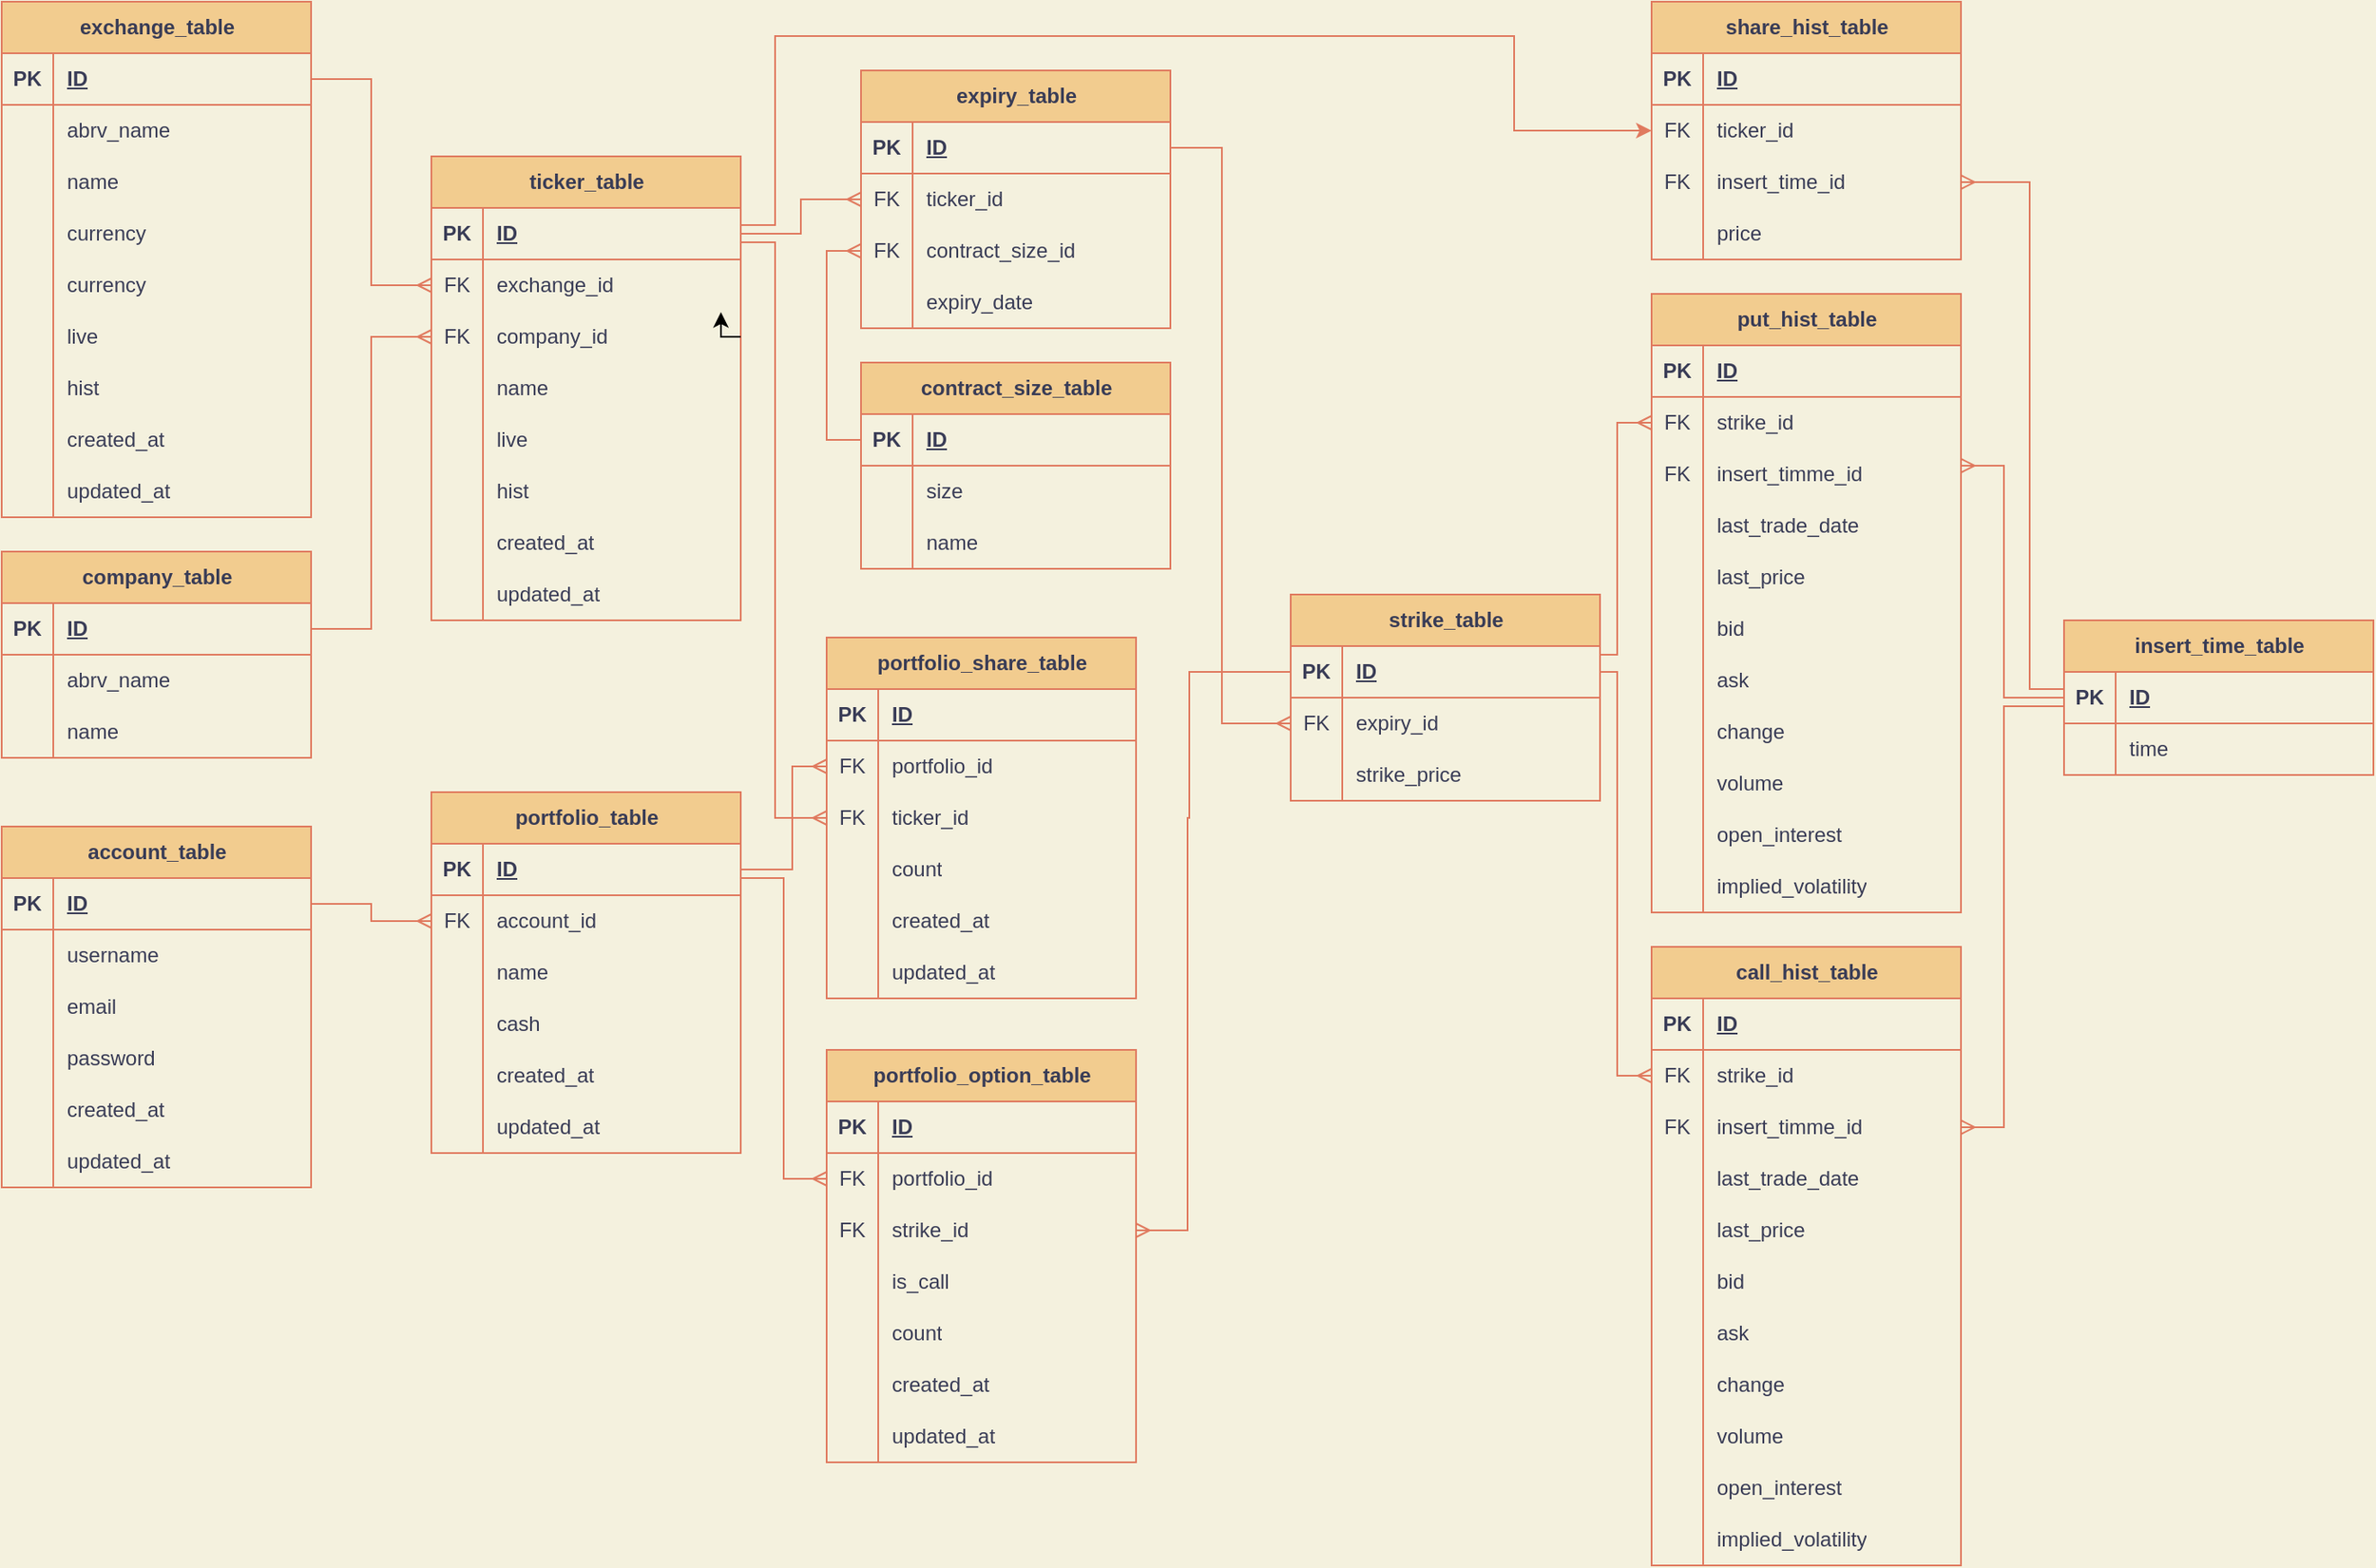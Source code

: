 <mxfile version="20.5.3" type="embed"><diagram name="Page-1" id="2FKCpwr0Jn_Az1QrPyzk"><mxGraphModel dx="869" dy="502" grid="1" gridSize="10" guides="1" tooltips="1" connect="1" arrows="1" fold="1" page="1" pageScale="3" pageWidth="827" pageHeight="1169" background="#F4F1DE" math="0" shadow="0"><root><mxCell id="0"/><mxCell id="1" parent="0"/><mxCell id="6UNyocI0zf9KM_A6hdcH-1" value="exchange_table" style="shape=table;startSize=30;container=1;collapsible=1;childLayout=tableLayout;fixedRows=1;rowLines=0;fontStyle=1;align=center;resizeLast=1;html=1;fillColor=#F2CC8F;strokeColor=#E07A5F;fontColor=#393C56;" parent="1" vertex="1"><mxGeometry x="350" y="120" width="180" height="300" as="geometry"><mxRectangle x="60" y="40" width="130" height="30" as="alternateBounds"/></mxGeometry></mxCell><mxCell id="6UNyocI0zf9KM_A6hdcH-2" value="" style="shape=tableRow;horizontal=0;startSize=0;swimlaneHead=0;swimlaneBody=0;fillColor=none;collapsible=0;dropTarget=0;points=[[0,0.5],[1,0.5]];portConstraint=eastwest;top=0;left=0;right=0;bottom=1;strokeColor=#E07A5F;fontColor=#393C56;" parent="6UNyocI0zf9KM_A6hdcH-1" vertex="1"><mxGeometry y="30" width="180" height="30" as="geometry"/></mxCell><mxCell id="6UNyocI0zf9KM_A6hdcH-3" value="PK" style="shape=partialRectangle;connectable=0;fillColor=none;top=0;left=0;bottom=0;right=0;fontStyle=1;overflow=hidden;whiteSpace=wrap;html=1;strokeColor=#E07A5F;fontColor=#393C56;" parent="6UNyocI0zf9KM_A6hdcH-2" vertex="1"><mxGeometry width="30" height="30" as="geometry"><mxRectangle width="30" height="30" as="alternateBounds"/></mxGeometry></mxCell><mxCell id="6UNyocI0zf9KM_A6hdcH-4" value="ID" style="shape=partialRectangle;connectable=0;fillColor=none;top=0;left=0;bottom=0;right=0;align=left;spacingLeft=6;fontStyle=5;overflow=hidden;whiteSpace=wrap;html=1;strokeColor=#E07A5F;fontColor=#393C56;" parent="6UNyocI0zf9KM_A6hdcH-2" vertex="1"><mxGeometry x="30" width="150" height="30" as="geometry"><mxRectangle width="150" height="30" as="alternateBounds"/></mxGeometry></mxCell><mxCell id="6UNyocI0zf9KM_A6hdcH-5" value="" style="shape=tableRow;horizontal=0;startSize=0;swimlaneHead=0;swimlaneBody=0;fillColor=none;collapsible=0;dropTarget=0;points=[[0,0.5],[1,0.5]];portConstraint=eastwest;top=0;left=0;right=0;bottom=0;strokeColor=#E07A5F;fontColor=#393C56;" parent="6UNyocI0zf9KM_A6hdcH-1" vertex="1"><mxGeometry y="60" width="180" height="30" as="geometry"/></mxCell><mxCell id="6UNyocI0zf9KM_A6hdcH-6" value="" style="shape=partialRectangle;connectable=0;fillColor=none;top=0;left=0;bottom=0;right=0;editable=1;overflow=hidden;whiteSpace=wrap;html=1;strokeColor=#E07A5F;fontColor=#393C56;" parent="6UNyocI0zf9KM_A6hdcH-5" vertex="1"><mxGeometry width="30" height="30" as="geometry"><mxRectangle width="30" height="30" as="alternateBounds"/></mxGeometry></mxCell><mxCell id="6UNyocI0zf9KM_A6hdcH-7" value="abrv_name" style="shape=partialRectangle;connectable=0;fillColor=none;top=0;left=0;bottom=0;right=0;align=left;spacingLeft=6;overflow=hidden;whiteSpace=wrap;html=1;strokeColor=#E07A5F;fontColor=#393C56;" parent="6UNyocI0zf9KM_A6hdcH-5" vertex="1"><mxGeometry x="30" width="150" height="30" as="geometry"><mxRectangle width="150" height="30" as="alternateBounds"/></mxGeometry></mxCell><mxCell id="6UNyocI0zf9KM_A6hdcH-8" value="" style="shape=tableRow;horizontal=0;startSize=0;swimlaneHead=0;swimlaneBody=0;fillColor=none;collapsible=0;dropTarget=0;points=[[0,0.5],[1,0.5]];portConstraint=eastwest;top=0;left=0;right=0;bottom=0;strokeColor=#E07A5F;fontColor=#393C56;" parent="6UNyocI0zf9KM_A6hdcH-1" vertex="1"><mxGeometry y="90" width="180" height="30" as="geometry"/></mxCell><mxCell id="6UNyocI0zf9KM_A6hdcH-9" value="" style="shape=partialRectangle;connectable=0;fillColor=none;top=0;left=0;bottom=0;right=0;editable=1;overflow=hidden;whiteSpace=wrap;html=1;strokeColor=#E07A5F;fontColor=#393C56;" parent="6UNyocI0zf9KM_A6hdcH-8" vertex="1"><mxGeometry width="30" height="30" as="geometry"><mxRectangle width="30" height="30" as="alternateBounds"/></mxGeometry></mxCell><mxCell id="6UNyocI0zf9KM_A6hdcH-10" value="name" style="shape=partialRectangle;connectable=0;fillColor=none;top=0;left=0;bottom=0;right=0;align=left;spacingLeft=6;overflow=hidden;whiteSpace=wrap;html=1;strokeColor=#E07A5F;fontColor=#393C56;" parent="6UNyocI0zf9KM_A6hdcH-8" vertex="1"><mxGeometry x="30" width="150" height="30" as="geometry"><mxRectangle width="150" height="30" as="alternateBounds"/></mxGeometry></mxCell><mxCell id="6UNyocI0zf9KM_A6hdcH-11" value="" style="shape=tableRow;horizontal=0;startSize=0;swimlaneHead=0;swimlaneBody=0;fillColor=none;collapsible=0;dropTarget=0;points=[[0,0.5],[1,0.5]];portConstraint=eastwest;top=0;left=0;right=0;bottom=0;strokeColor=#E07A5F;fontColor=#393C56;" parent="6UNyocI0zf9KM_A6hdcH-1" vertex="1"><mxGeometry y="120" width="180" height="30" as="geometry"/></mxCell><mxCell id="6UNyocI0zf9KM_A6hdcH-12" value="" style="shape=partialRectangle;connectable=0;fillColor=none;top=0;left=0;bottom=0;right=0;editable=1;overflow=hidden;whiteSpace=wrap;html=1;strokeColor=#E07A5F;fontColor=#393C56;" parent="6UNyocI0zf9KM_A6hdcH-11" vertex="1"><mxGeometry width="30" height="30" as="geometry"><mxRectangle width="30" height="30" as="alternateBounds"/></mxGeometry></mxCell><mxCell id="6UNyocI0zf9KM_A6hdcH-13" value="currency" style="shape=partialRectangle;connectable=0;fillColor=none;top=0;left=0;bottom=0;right=0;align=left;spacingLeft=6;overflow=hidden;whiteSpace=wrap;html=1;strokeColor=#E07A5F;fontColor=#393C56;" parent="6UNyocI0zf9KM_A6hdcH-11" vertex="1"><mxGeometry x="30" width="150" height="30" as="geometry"><mxRectangle width="150" height="30" as="alternateBounds"/></mxGeometry></mxCell><mxCell id="6UNyocI0zf9KM_A6hdcH-43" value="" style="shape=tableRow;horizontal=0;startSize=0;swimlaneHead=0;swimlaneBody=0;fillColor=none;collapsible=0;dropTarget=0;points=[[0,0.5],[1,0.5]];portConstraint=eastwest;top=0;left=0;right=0;bottom=0;strokeColor=#E07A5F;fontColor=#393C56;" parent="6UNyocI0zf9KM_A6hdcH-1" vertex="1"><mxGeometry y="150" width="180" height="30" as="geometry"/></mxCell><mxCell id="6UNyocI0zf9KM_A6hdcH-44" value="" style="shape=partialRectangle;connectable=0;fillColor=none;top=0;left=0;bottom=0;right=0;editable=1;overflow=hidden;whiteSpace=wrap;html=1;strokeColor=#E07A5F;fontColor=#393C56;" parent="6UNyocI0zf9KM_A6hdcH-43" vertex="1"><mxGeometry width="30" height="30" as="geometry"><mxRectangle width="30" height="30" as="alternateBounds"/></mxGeometry></mxCell><mxCell id="6UNyocI0zf9KM_A6hdcH-45" value="currency" style="shape=partialRectangle;connectable=0;fillColor=none;top=0;left=0;bottom=0;right=0;align=left;spacingLeft=6;overflow=hidden;whiteSpace=wrap;html=1;strokeColor=#E07A5F;fontColor=#393C56;" parent="6UNyocI0zf9KM_A6hdcH-43" vertex="1"><mxGeometry x="30" width="150" height="30" as="geometry"><mxRectangle width="150" height="30" as="alternateBounds"/></mxGeometry></mxCell><mxCell id="6UNyocI0zf9KM_A6hdcH-31" style="shape=tableRow;horizontal=0;startSize=0;swimlaneHead=0;swimlaneBody=0;fillColor=none;collapsible=0;dropTarget=0;points=[[0,0.5],[1,0.5]];portConstraint=eastwest;top=0;left=0;right=0;bottom=0;strokeColor=#E07A5F;fontColor=#393C56;" parent="6UNyocI0zf9KM_A6hdcH-1" vertex="1"><mxGeometry y="180" width="180" height="30" as="geometry"/></mxCell><mxCell id="6UNyocI0zf9KM_A6hdcH-32" style="shape=partialRectangle;connectable=0;fillColor=none;top=0;left=0;bottom=0;right=0;editable=1;overflow=hidden;whiteSpace=wrap;html=1;strokeColor=#E07A5F;fontColor=#393C56;" parent="6UNyocI0zf9KM_A6hdcH-31" vertex="1"><mxGeometry width="30" height="30" as="geometry"><mxRectangle width="30" height="30" as="alternateBounds"/></mxGeometry></mxCell><mxCell id="6UNyocI0zf9KM_A6hdcH-33" value="live" style="shape=partialRectangle;connectable=0;fillColor=none;top=0;left=0;bottom=0;right=0;align=left;spacingLeft=6;overflow=hidden;whiteSpace=wrap;html=1;strokeColor=#E07A5F;fontColor=#393C56;" parent="6UNyocI0zf9KM_A6hdcH-31" vertex="1"><mxGeometry x="30" width="150" height="30" as="geometry"><mxRectangle width="150" height="30" as="alternateBounds"/></mxGeometry></mxCell><mxCell id="6UNyocI0zf9KM_A6hdcH-34" style="shape=tableRow;horizontal=0;startSize=0;swimlaneHead=0;swimlaneBody=0;fillColor=none;collapsible=0;dropTarget=0;points=[[0,0.5],[1,0.5]];portConstraint=eastwest;top=0;left=0;right=0;bottom=0;strokeColor=#E07A5F;fontColor=#393C56;" parent="6UNyocI0zf9KM_A6hdcH-1" vertex="1"><mxGeometry y="210" width="180" height="30" as="geometry"/></mxCell><mxCell id="6UNyocI0zf9KM_A6hdcH-35" style="shape=partialRectangle;connectable=0;fillColor=none;top=0;left=0;bottom=0;right=0;editable=1;overflow=hidden;whiteSpace=wrap;html=1;strokeColor=#E07A5F;fontColor=#393C56;" parent="6UNyocI0zf9KM_A6hdcH-34" vertex="1"><mxGeometry width="30" height="30" as="geometry"><mxRectangle width="30" height="30" as="alternateBounds"/></mxGeometry></mxCell><mxCell id="6UNyocI0zf9KM_A6hdcH-36" value="hist" style="shape=partialRectangle;connectable=0;fillColor=none;top=0;left=0;bottom=0;right=0;align=left;spacingLeft=6;overflow=hidden;whiteSpace=wrap;html=1;strokeColor=#E07A5F;fontColor=#393C56;" parent="6UNyocI0zf9KM_A6hdcH-34" vertex="1"><mxGeometry x="30" width="150" height="30" as="geometry"><mxRectangle width="150" height="30" as="alternateBounds"/></mxGeometry></mxCell><mxCell id="6UNyocI0zf9KM_A6hdcH-37" style="shape=tableRow;horizontal=0;startSize=0;swimlaneHead=0;swimlaneBody=0;fillColor=none;collapsible=0;dropTarget=0;points=[[0,0.5],[1,0.5]];portConstraint=eastwest;top=0;left=0;right=0;bottom=0;strokeColor=#E07A5F;fontColor=#393C56;" parent="6UNyocI0zf9KM_A6hdcH-1" vertex="1"><mxGeometry y="240" width="180" height="30" as="geometry"/></mxCell><mxCell id="6UNyocI0zf9KM_A6hdcH-38" style="shape=partialRectangle;connectable=0;fillColor=none;top=0;left=0;bottom=0;right=0;editable=1;overflow=hidden;whiteSpace=wrap;html=1;strokeColor=#E07A5F;fontColor=#393C56;" parent="6UNyocI0zf9KM_A6hdcH-37" vertex="1"><mxGeometry width="30" height="30" as="geometry"><mxRectangle width="30" height="30" as="alternateBounds"/></mxGeometry></mxCell><mxCell id="6UNyocI0zf9KM_A6hdcH-39" value="created_at" style="shape=partialRectangle;connectable=0;fillColor=none;top=0;left=0;bottom=0;right=0;align=left;spacingLeft=6;overflow=hidden;whiteSpace=wrap;html=1;strokeColor=#E07A5F;fontColor=#393C56;" parent="6UNyocI0zf9KM_A6hdcH-37" vertex="1"><mxGeometry x="30" width="150" height="30" as="geometry"><mxRectangle width="150" height="30" as="alternateBounds"/></mxGeometry></mxCell><mxCell id="6UNyocI0zf9KM_A6hdcH-40" style="shape=tableRow;horizontal=0;startSize=0;swimlaneHead=0;swimlaneBody=0;fillColor=none;collapsible=0;dropTarget=0;points=[[0,0.5],[1,0.5]];portConstraint=eastwest;top=0;left=0;right=0;bottom=0;strokeColor=#E07A5F;fontColor=#393C56;" parent="6UNyocI0zf9KM_A6hdcH-1" vertex="1"><mxGeometry y="270" width="180" height="30" as="geometry"/></mxCell><mxCell id="6UNyocI0zf9KM_A6hdcH-41" style="shape=partialRectangle;connectable=0;fillColor=none;top=0;left=0;bottom=0;right=0;editable=1;overflow=hidden;whiteSpace=wrap;html=1;strokeColor=#E07A5F;fontColor=#393C56;" parent="6UNyocI0zf9KM_A6hdcH-40" vertex="1"><mxGeometry width="30" height="30" as="geometry"><mxRectangle width="30" height="30" as="alternateBounds"/></mxGeometry></mxCell><mxCell id="6UNyocI0zf9KM_A6hdcH-42" value="updated_at" style="shape=partialRectangle;connectable=0;fillColor=none;top=0;left=0;bottom=0;right=0;align=left;spacingLeft=6;overflow=hidden;whiteSpace=wrap;html=1;strokeColor=#E07A5F;fontColor=#393C56;" parent="6UNyocI0zf9KM_A6hdcH-40" vertex="1"><mxGeometry x="30" width="150" height="30" as="geometry"><mxRectangle width="150" height="30" as="alternateBounds"/></mxGeometry></mxCell><mxCell id="6UNyocI0zf9KM_A6hdcH-75" value="account_table" style="shape=table;startSize=30;container=1;collapsible=1;childLayout=tableLayout;fixedRows=1;rowLines=0;fontStyle=1;align=center;resizeLast=1;html=1;fillColor=#F2CC8F;strokeColor=#E07A5F;fontColor=#393C56;" parent="1" vertex="1"><mxGeometry x="350" y="600" width="180" height="210" as="geometry"/></mxCell><mxCell id="6UNyocI0zf9KM_A6hdcH-76" value="" style="shape=tableRow;horizontal=0;startSize=0;swimlaneHead=0;swimlaneBody=0;fillColor=none;collapsible=0;dropTarget=0;points=[[0,0.5],[1,0.5]];portConstraint=eastwest;top=0;left=0;right=0;bottom=1;strokeColor=#E07A5F;fontColor=#393C56;" parent="6UNyocI0zf9KM_A6hdcH-75" vertex="1"><mxGeometry y="30" width="180" height="30" as="geometry"/></mxCell><mxCell id="6UNyocI0zf9KM_A6hdcH-77" value="PK" style="shape=partialRectangle;connectable=0;fillColor=none;top=0;left=0;bottom=0;right=0;fontStyle=1;overflow=hidden;whiteSpace=wrap;html=1;strokeColor=#E07A5F;fontColor=#393C56;" parent="6UNyocI0zf9KM_A6hdcH-76" vertex="1"><mxGeometry width="30" height="30" as="geometry"><mxRectangle width="30" height="30" as="alternateBounds"/></mxGeometry></mxCell><mxCell id="6UNyocI0zf9KM_A6hdcH-78" value="ID" style="shape=partialRectangle;connectable=0;fillColor=none;top=0;left=0;bottom=0;right=0;align=left;spacingLeft=6;fontStyle=5;overflow=hidden;whiteSpace=wrap;html=1;strokeColor=#E07A5F;fontColor=#393C56;" parent="6UNyocI0zf9KM_A6hdcH-76" vertex="1"><mxGeometry x="30" width="150" height="30" as="geometry"><mxRectangle width="150" height="30" as="alternateBounds"/></mxGeometry></mxCell><mxCell id="6UNyocI0zf9KM_A6hdcH-79" value="" style="shape=tableRow;horizontal=0;startSize=0;swimlaneHead=0;swimlaneBody=0;fillColor=none;collapsible=0;dropTarget=0;points=[[0,0.5],[1,0.5]];portConstraint=eastwest;top=0;left=0;right=0;bottom=0;strokeColor=#E07A5F;fontColor=#393C56;" parent="6UNyocI0zf9KM_A6hdcH-75" vertex="1"><mxGeometry y="60" width="180" height="30" as="geometry"/></mxCell><mxCell id="6UNyocI0zf9KM_A6hdcH-80" value="" style="shape=partialRectangle;connectable=0;fillColor=none;top=0;left=0;bottom=0;right=0;editable=1;overflow=hidden;whiteSpace=wrap;html=1;strokeColor=#E07A5F;fontColor=#393C56;" parent="6UNyocI0zf9KM_A6hdcH-79" vertex="1"><mxGeometry width="30" height="30" as="geometry"><mxRectangle width="30" height="30" as="alternateBounds"/></mxGeometry></mxCell><mxCell id="6UNyocI0zf9KM_A6hdcH-81" value="username" style="shape=partialRectangle;connectable=0;fillColor=none;top=0;left=0;bottom=0;right=0;align=left;spacingLeft=6;overflow=hidden;whiteSpace=wrap;html=1;strokeColor=#E07A5F;fontColor=#393C56;" parent="6UNyocI0zf9KM_A6hdcH-79" vertex="1"><mxGeometry x="30" width="150" height="30" as="geometry"><mxRectangle width="150" height="30" as="alternateBounds"/></mxGeometry></mxCell><mxCell id="6UNyocI0zf9KM_A6hdcH-82" value="" style="shape=tableRow;horizontal=0;startSize=0;swimlaneHead=0;swimlaneBody=0;fillColor=none;collapsible=0;dropTarget=0;points=[[0,0.5],[1,0.5]];portConstraint=eastwest;top=0;left=0;right=0;bottom=0;strokeColor=#E07A5F;fontColor=#393C56;" parent="6UNyocI0zf9KM_A6hdcH-75" vertex="1"><mxGeometry y="90" width="180" height="30" as="geometry"/></mxCell><mxCell id="6UNyocI0zf9KM_A6hdcH-83" value="" style="shape=partialRectangle;connectable=0;fillColor=none;top=0;left=0;bottom=0;right=0;editable=1;overflow=hidden;whiteSpace=wrap;html=1;strokeColor=#E07A5F;fontColor=#393C56;" parent="6UNyocI0zf9KM_A6hdcH-82" vertex="1"><mxGeometry width="30" height="30" as="geometry"><mxRectangle width="30" height="30" as="alternateBounds"/></mxGeometry></mxCell><mxCell id="6UNyocI0zf9KM_A6hdcH-84" value="email" style="shape=partialRectangle;connectable=0;fillColor=none;top=0;left=0;bottom=0;right=0;align=left;spacingLeft=6;overflow=hidden;whiteSpace=wrap;html=1;strokeColor=#E07A5F;fontColor=#393C56;" parent="6UNyocI0zf9KM_A6hdcH-82" vertex="1"><mxGeometry x="30" width="150" height="30" as="geometry"><mxRectangle width="150" height="30" as="alternateBounds"/></mxGeometry></mxCell><mxCell id="6UNyocI0zf9KM_A6hdcH-85" value="" style="shape=tableRow;horizontal=0;startSize=0;swimlaneHead=0;swimlaneBody=0;fillColor=none;collapsible=0;dropTarget=0;points=[[0,0.5],[1,0.5]];portConstraint=eastwest;top=0;left=0;right=0;bottom=0;strokeColor=#E07A5F;fontColor=#393C56;" parent="6UNyocI0zf9KM_A6hdcH-75" vertex="1"><mxGeometry y="120" width="180" height="30" as="geometry"/></mxCell><mxCell id="6UNyocI0zf9KM_A6hdcH-86" value="" style="shape=partialRectangle;connectable=0;fillColor=none;top=0;left=0;bottom=0;right=0;editable=1;overflow=hidden;whiteSpace=wrap;html=1;strokeColor=#E07A5F;fontColor=#393C56;" parent="6UNyocI0zf9KM_A6hdcH-85" vertex="1"><mxGeometry width="30" height="30" as="geometry"><mxRectangle width="30" height="30" as="alternateBounds"/></mxGeometry></mxCell><mxCell id="6UNyocI0zf9KM_A6hdcH-87" value="password" style="shape=partialRectangle;connectable=0;fillColor=none;top=0;left=0;bottom=0;right=0;align=left;spacingLeft=6;overflow=hidden;whiteSpace=wrap;html=1;strokeColor=#E07A5F;fontColor=#393C56;" parent="6UNyocI0zf9KM_A6hdcH-85" vertex="1"><mxGeometry x="30" width="150" height="30" as="geometry"><mxRectangle width="150" height="30" as="alternateBounds"/></mxGeometry></mxCell><mxCell id="6UNyocI0zf9KM_A6hdcH-88" style="shape=tableRow;horizontal=0;startSize=0;swimlaneHead=0;swimlaneBody=0;fillColor=none;collapsible=0;dropTarget=0;points=[[0,0.5],[1,0.5]];portConstraint=eastwest;top=0;left=0;right=0;bottom=0;strokeColor=#E07A5F;fontColor=#393C56;" parent="6UNyocI0zf9KM_A6hdcH-75" vertex="1"><mxGeometry y="150" width="180" height="30" as="geometry"/></mxCell><mxCell id="6UNyocI0zf9KM_A6hdcH-89" style="shape=partialRectangle;connectable=0;fillColor=none;top=0;left=0;bottom=0;right=0;editable=1;overflow=hidden;whiteSpace=wrap;html=1;strokeColor=#E07A5F;fontColor=#393C56;" parent="6UNyocI0zf9KM_A6hdcH-88" vertex="1"><mxGeometry width="30" height="30" as="geometry"><mxRectangle width="30" height="30" as="alternateBounds"/></mxGeometry></mxCell><mxCell id="6UNyocI0zf9KM_A6hdcH-90" value="created_at" style="shape=partialRectangle;connectable=0;fillColor=none;top=0;left=0;bottom=0;right=0;align=left;spacingLeft=6;overflow=hidden;whiteSpace=wrap;html=1;strokeColor=#E07A5F;fontColor=#393C56;" parent="6UNyocI0zf9KM_A6hdcH-88" vertex="1"><mxGeometry x="30" width="150" height="30" as="geometry"><mxRectangle width="150" height="30" as="alternateBounds"/></mxGeometry></mxCell><mxCell id="6UNyocI0zf9KM_A6hdcH-91" style="shape=tableRow;horizontal=0;startSize=0;swimlaneHead=0;swimlaneBody=0;fillColor=none;collapsible=0;dropTarget=0;points=[[0,0.5],[1,0.5]];portConstraint=eastwest;top=0;left=0;right=0;bottom=0;strokeColor=#E07A5F;fontColor=#393C56;" parent="6UNyocI0zf9KM_A6hdcH-75" vertex="1"><mxGeometry y="180" width="180" height="30" as="geometry"/></mxCell><mxCell id="6UNyocI0zf9KM_A6hdcH-92" style="shape=partialRectangle;connectable=0;fillColor=none;top=0;left=0;bottom=0;right=0;editable=1;overflow=hidden;whiteSpace=wrap;html=1;strokeColor=#E07A5F;fontColor=#393C56;" parent="6UNyocI0zf9KM_A6hdcH-91" vertex="1"><mxGeometry width="30" height="30" as="geometry"><mxRectangle width="30" height="30" as="alternateBounds"/></mxGeometry></mxCell><mxCell id="6UNyocI0zf9KM_A6hdcH-93" value="updated_at" style="shape=partialRectangle;connectable=0;fillColor=none;top=0;left=0;bottom=0;right=0;align=left;spacingLeft=6;overflow=hidden;whiteSpace=wrap;html=1;strokeColor=#E07A5F;fontColor=#393C56;" parent="6UNyocI0zf9KM_A6hdcH-91" vertex="1"><mxGeometry x="30" width="150" height="30" as="geometry"><mxRectangle width="150" height="30" as="alternateBounds"/></mxGeometry></mxCell><mxCell id="6UNyocI0zf9KM_A6hdcH-97" value="insert_time_table" style="shape=table;startSize=30;container=1;collapsible=1;childLayout=tableLayout;fixedRows=1;rowLines=0;fontStyle=1;align=center;resizeLast=1;html=1;fillColor=#F2CC8F;strokeColor=#E07A5F;fontColor=#393C56;" parent="1" vertex="1"><mxGeometry x="1550" y="480" width="180" height="90" as="geometry"/></mxCell><mxCell id="6UNyocI0zf9KM_A6hdcH-98" value="" style="shape=tableRow;horizontal=0;startSize=0;swimlaneHead=0;swimlaneBody=0;fillColor=none;collapsible=0;dropTarget=0;points=[[0,0.5],[1,0.5]];portConstraint=eastwest;top=0;left=0;right=0;bottom=1;strokeColor=#E07A5F;fontColor=#393C56;" parent="6UNyocI0zf9KM_A6hdcH-97" vertex="1"><mxGeometry y="30" width="180" height="30" as="geometry"/></mxCell><mxCell id="6UNyocI0zf9KM_A6hdcH-99" value="PK" style="shape=partialRectangle;connectable=0;fillColor=none;top=0;left=0;bottom=0;right=0;fontStyle=1;overflow=hidden;whiteSpace=wrap;html=1;strokeColor=#E07A5F;fontColor=#393C56;" parent="6UNyocI0zf9KM_A6hdcH-98" vertex="1"><mxGeometry width="30" height="30" as="geometry"><mxRectangle width="30" height="30" as="alternateBounds"/></mxGeometry></mxCell><mxCell id="6UNyocI0zf9KM_A6hdcH-100" value="ID" style="shape=partialRectangle;connectable=0;fillColor=none;top=0;left=0;bottom=0;right=0;align=left;spacingLeft=6;fontStyle=5;overflow=hidden;whiteSpace=wrap;html=1;strokeColor=#E07A5F;fontColor=#393C56;" parent="6UNyocI0zf9KM_A6hdcH-98" vertex="1"><mxGeometry x="30" width="150" height="30" as="geometry"><mxRectangle width="150" height="30" as="alternateBounds"/></mxGeometry></mxCell><mxCell id="6UNyocI0zf9KM_A6hdcH-101" value="" style="shape=tableRow;horizontal=0;startSize=0;swimlaneHead=0;swimlaneBody=0;fillColor=none;collapsible=0;dropTarget=0;points=[[0,0.5],[1,0.5]];portConstraint=eastwest;top=0;left=0;right=0;bottom=0;strokeColor=#E07A5F;fontColor=#393C56;" parent="6UNyocI0zf9KM_A6hdcH-97" vertex="1"><mxGeometry y="60" width="180" height="30" as="geometry"/></mxCell><mxCell id="6UNyocI0zf9KM_A6hdcH-102" value="" style="shape=partialRectangle;connectable=0;fillColor=none;top=0;left=0;bottom=0;right=0;editable=1;overflow=hidden;whiteSpace=wrap;html=1;strokeColor=#E07A5F;fontColor=#393C56;" parent="6UNyocI0zf9KM_A6hdcH-101" vertex="1"><mxGeometry width="30" height="30" as="geometry"><mxRectangle width="30" height="30" as="alternateBounds"/></mxGeometry></mxCell><mxCell id="6UNyocI0zf9KM_A6hdcH-103" value="time" style="shape=partialRectangle;connectable=0;fillColor=none;top=0;left=0;bottom=0;right=0;align=left;spacingLeft=6;overflow=hidden;whiteSpace=wrap;html=1;strokeColor=#E07A5F;fontColor=#393C56;" parent="6UNyocI0zf9KM_A6hdcH-101" vertex="1"><mxGeometry x="30" width="150" height="30" as="geometry"><mxRectangle width="150" height="30" as="alternateBounds"/></mxGeometry></mxCell><mxCell id="6UNyocI0zf9KM_A6hdcH-110" value="contract_size_table" style="shape=table;startSize=30;container=1;collapsible=1;childLayout=tableLayout;fixedRows=1;rowLines=0;fontStyle=1;align=center;resizeLast=1;html=1;fillColor=#F2CC8F;strokeColor=#E07A5F;fontColor=#393C56;" parent="1" vertex="1"><mxGeometry x="850" y="330" width="180" height="120" as="geometry"/></mxCell><mxCell id="6UNyocI0zf9KM_A6hdcH-111" value="" style="shape=tableRow;horizontal=0;startSize=0;swimlaneHead=0;swimlaneBody=0;fillColor=none;collapsible=0;dropTarget=0;points=[[0,0.5],[1,0.5]];portConstraint=eastwest;top=0;left=0;right=0;bottom=1;strokeColor=#E07A5F;fontColor=#393C56;" parent="6UNyocI0zf9KM_A6hdcH-110" vertex="1"><mxGeometry y="30" width="180" height="30" as="geometry"/></mxCell><mxCell id="6UNyocI0zf9KM_A6hdcH-112" value="PK" style="shape=partialRectangle;connectable=0;fillColor=none;top=0;left=0;bottom=0;right=0;fontStyle=1;overflow=hidden;whiteSpace=wrap;html=1;strokeColor=#E07A5F;fontColor=#393C56;" parent="6UNyocI0zf9KM_A6hdcH-111" vertex="1"><mxGeometry width="30" height="30" as="geometry"><mxRectangle width="30" height="30" as="alternateBounds"/></mxGeometry></mxCell><mxCell id="6UNyocI0zf9KM_A6hdcH-113" value="ID" style="shape=partialRectangle;connectable=0;fillColor=none;top=0;left=0;bottom=0;right=0;align=left;spacingLeft=6;fontStyle=5;overflow=hidden;whiteSpace=wrap;html=1;strokeColor=#E07A5F;fontColor=#393C56;" parent="6UNyocI0zf9KM_A6hdcH-111" vertex="1"><mxGeometry x="30" width="150" height="30" as="geometry"><mxRectangle width="150" height="30" as="alternateBounds"/></mxGeometry></mxCell><mxCell id="6UNyocI0zf9KM_A6hdcH-114" value="" style="shape=tableRow;horizontal=0;startSize=0;swimlaneHead=0;swimlaneBody=0;fillColor=none;collapsible=0;dropTarget=0;points=[[0,0.5],[1,0.5]];portConstraint=eastwest;top=0;left=0;right=0;bottom=0;strokeColor=#E07A5F;fontColor=#393C56;" parent="6UNyocI0zf9KM_A6hdcH-110" vertex="1"><mxGeometry y="60" width="180" height="30" as="geometry"/></mxCell><mxCell id="6UNyocI0zf9KM_A6hdcH-115" value="" style="shape=partialRectangle;connectable=0;fillColor=none;top=0;left=0;bottom=0;right=0;editable=1;overflow=hidden;whiteSpace=wrap;html=1;strokeColor=#E07A5F;fontColor=#393C56;" parent="6UNyocI0zf9KM_A6hdcH-114" vertex="1"><mxGeometry width="30" height="30" as="geometry"><mxRectangle width="30" height="30" as="alternateBounds"/></mxGeometry></mxCell><mxCell id="6UNyocI0zf9KM_A6hdcH-116" value="size" style="shape=partialRectangle;connectable=0;fillColor=none;top=0;left=0;bottom=0;right=0;align=left;spacingLeft=6;overflow=hidden;whiteSpace=wrap;html=1;strokeColor=#E07A5F;fontColor=#393C56;" parent="6UNyocI0zf9KM_A6hdcH-114" vertex="1"><mxGeometry x="30" width="150" height="30" as="geometry"><mxRectangle width="150" height="30" as="alternateBounds"/></mxGeometry></mxCell><mxCell id="6UNyocI0zf9KM_A6hdcH-117" value="" style="shape=tableRow;horizontal=0;startSize=0;swimlaneHead=0;swimlaneBody=0;fillColor=none;collapsible=0;dropTarget=0;points=[[0,0.5],[1,0.5]];portConstraint=eastwest;top=0;left=0;right=0;bottom=0;strokeColor=#E07A5F;fontColor=#393C56;" parent="6UNyocI0zf9KM_A6hdcH-110" vertex="1"><mxGeometry y="90" width="180" height="30" as="geometry"/></mxCell><mxCell id="6UNyocI0zf9KM_A6hdcH-118" value="" style="shape=partialRectangle;connectable=0;fillColor=none;top=0;left=0;bottom=0;right=0;editable=1;overflow=hidden;whiteSpace=wrap;html=1;strokeColor=#E07A5F;fontColor=#393C56;" parent="6UNyocI0zf9KM_A6hdcH-117" vertex="1"><mxGeometry width="30" height="30" as="geometry"><mxRectangle width="30" height="30" as="alternateBounds"/></mxGeometry></mxCell><mxCell id="6UNyocI0zf9KM_A6hdcH-119" value="name" style="shape=partialRectangle;connectable=0;fillColor=none;top=0;left=0;bottom=0;right=0;align=left;spacingLeft=6;overflow=hidden;whiteSpace=wrap;html=1;strokeColor=#E07A5F;fontColor=#393C56;" parent="6UNyocI0zf9KM_A6hdcH-117" vertex="1"><mxGeometry x="30" width="150" height="30" as="geometry"><mxRectangle width="150" height="30" as="alternateBounds"/></mxGeometry></mxCell><mxCell id="6UNyocI0zf9KM_A6hdcH-123" value="company_table" style="shape=table;startSize=30;container=1;collapsible=1;childLayout=tableLayout;fixedRows=1;rowLines=0;fontStyle=1;align=center;resizeLast=1;html=1;fillColor=#F2CC8F;strokeColor=#E07A5F;fontColor=#393C56;" parent="1" vertex="1"><mxGeometry x="350" y="440" width="180" height="120" as="geometry"/></mxCell><mxCell id="6UNyocI0zf9KM_A6hdcH-124" value="" style="shape=tableRow;horizontal=0;startSize=0;swimlaneHead=0;swimlaneBody=0;fillColor=none;collapsible=0;dropTarget=0;points=[[0,0.5],[1,0.5]];portConstraint=eastwest;top=0;left=0;right=0;bottom=1;strokeColor=#E07A5F;fontColor=#393C56;" parent="6UNyocI0zf9KM_A6hdcH-123" vertex="1"><mxGeometry y="30" width="180" height="30" as="geometry"/></mxCell><mxCell id="6UNyocI0zf9KM_A6hdcH-125" value="PK" style="shape=partialRectangle;connectable=0;fillColor=none;top=0;left=0;bottom=0;right=0;fontStyle=1;overflow=hidden;whiteSpace=wrap;html=1;strokeColor=#E07A5F;fontColor=#393C56;" parent="6UNyocI0zf9KM_A6hdcH-124" vertex="1"><mxGeometry width="30" height="30" as="geometry"><mxRectangle width="30" height="30" as="alternateBounds"/></mxGeometry></mxCell><mxCell id="6UNyocI0zf9KM_A6hdcH-126" value="ID" style="shape=partialRectangle;connectable=0;fillColor=none;top=0;left=0;bottom=0;right=0;align=left;spacingLeft=6;fontStyle=5;overflow=hidden;whiteSpace=wrap;html=1;strokeColor=#E07A5F;fontColor=#393C56;" parent="6UNyocI0zf9KM_A6hdcH-124" vertex="1"><mxGeometry x="30" width="150" height="30" as="geometry"><mxRectangle width="150" height="30" as="alternateBounds"/></mxGeometry></mxCell><mxCell id="6UNyocI0zf9KM_A6hdcH-127" value="" style="shape=tableRow;horizontal=0;startSize=0;swimlaneHead=0;swimlaneBody=0;fillColor=none;collapsible=0;dropTarget=0;points=[[0,0.5],[1,0.5]];portConstraint=eastwest;top=0;left=0;right=0;bottom=0;strokeColor=#E07A5F;fontColor=#393C56;" parent="6UNyocI0zf9KM_A6hdcH-123" vertex="1"><mxGeometry y="60" width="180" height="30" as="geometry"/></mxCell><mxCell id="6UNyocI0zf9KM_A6hdcH-128" value="" style="shape=partialRectangle;connectable=0;fillColor=none;top=0;left=0;bottom=0;right=0;editable=1;overflow=hidden;whiteSpace=wrap;html=1;strokeColor=#E07A5F;fontColor=#393C56;" parent="6UNyocI0zf9KM_A6hdcH-127" vertex="1"><mxGeometry width="30" height="30" as="geometry"><mxRectangle width="30" height="30" as="alternateBounds"/></mxGeometry></mxCell><mxCell id="6UNyocI0zf9KM_A6hdcH-129" value="abrv_name" style="shape=partialRectangle;connectable=0;fillColor=none;top=0;left=0;bottom=0;right=0;align=left;spacingLeft=6;overflow=hidden;whiteSpace=wrap;html=1;strokeColor=#E07A5F;fontColor=#393C56;" parent="6UNyocI0zf9KM_A6hdcH-127" vertex="1"><mxGeometry x="30" width="150" height="30" as="geometry"><mxRectangle width="150" height="30" as="alternateBounds"/></mxGeometry></mxCell><mxCell id="6UNyocI0zf9KM_A6hdcH-130" value="" style="shape=tableRow;horizontal=0;startSize=0;swimlaneHead=0;swimlaneBody=0;fillColor=none;collapsible=0;dropTarget=0;points=[[0,0.5],[1,0.5]];portConstraint=eastwest;top=0;left=0;right=0;bottom=0;strokeColor=#E07A5F;fontColor=#393C56;" parent="6UNyocI0zf9KM_A6hdcH-123" vertex="1"><mxGeometry y="90" width="180" height="30" as="geometry"/></mxCell><mxCell id="6UNyocI0zf9KM_A6hdcH-131" value="" style="shape=partialRectangle;connectable=0;fillColor=none;top=0;left=0;bottom=0;right=0;editable=1;overflow=hidden;whiteSpace=wrap;html=1;strokeColor=#E07A5F;fontColor=#393C56;" parent="6UNyocI0zf9KM_A6hdcH-130" vertex="1"><mxGeometry width="30" height="30" as="geometry"><mxRectangle width="30" height="30" as="alternateBounds"/></mxGeometry></mxCell><mxCell id="6UNyocI0zf9KM_A6hdcH-132" value="name" style="shape=partialRectangle;connectable=0;fillColor=none;top=0;left=0;bottom=0;right=0;align=left;spacingLeft=6;overflow=hidden;whiteSpace=wrap;html=1;strokeColor=#E07A5F;fontColor=#393C56;" parent="6UNyocI0zf9KM_A6hdcH-130" vertex="1"><mxGeometry x="30" width="150" height="30" as="geometry"><mxRectangle width="150" height="30" as="alternateBounds"/></mxGeometry></mxCell><mxCell id="6UNyocI0zf9KM_A6hdcH-136" value="ticker_table" style="shape=table;startSize=30;container=1;collapsible=1;childLayout=tableLayout;fixedRows=1;rowLines=0;fontStyle=1;align=center;resizeLast=1;html=1;fillColor=#F2CC8F;strokeColor=#E07A5F;fontColor=#393C56;" parent="1" vertex="1"><mxGeometry x="600" y="210" width="180" height="270" as="geometry"/></mxCell><mxCell id="6UNyocI0zf9KM_A6hdcH-137" value="" style="shape=tableRow;horizontal=0;startSize=0;swimlaneHead=0;swimlaneBody=0;fillColor=none;collapsible=0;dropTarget=0;points=[[0,0.5],[1,0.5]];portConstraint=eastwest;top=0;left=0;right=0;bottom=1;strokeColor=#E07A5F;fontColor=#393C56;" parent="6UNyocI0zf9KM_A6hdcH-136" vertex="1"><mxGeometry y="30" width="180" height="30" as="geometry"/></mxCell><mxCell id="6UNyocI0zf9KM_A6hdcH-138" value="PK" style="shape=partialRectangle;connectable=0;fillColor=none;top=0;left=0;bottom=0;right=0;fontStyle=1;overflow=hidden;whiteSpace=wrap;html=1;strokeColor=#E07A5F;fontColor=#393C56;" parent="6UNyocI0zf9KM_A6hdcH-137" vertex="1"><mxGeometry width="30" height="30" as="geometry"><mxRectangle width="30" height="30" as="alternateBounds"/></mxGeometry></mxCell><mxCell id="6UNyocI0zf9KM_A6hdcH-139" value="ID" style="shape=partialRectangle;connectable=0;fillColor=none;top=0;left=0;bottom=0;right=0;align=left;spacingLeft=6;fontStyle=5;overflow=hidden;whiteSpace=wrap;html=1;strokeColor=#E07A5F;fontColor=#393C56;" parent="6UNyocI0zf9KM_A6hdcH-137" vertex="1"><mxGeometry x="30" width="150" height="30" as="geometry"><mxRectangle width="150" height="30" as="alternateBounds"/></mxGeometry></mxCell><mxCell id="6UNyocI0zf9KM_A6hdcH-140" value="" style="shape=tableRow;horizontal=0;startSize=0;swimlaneHead=0;swimlaneBody=0;fillColor=none;collapsible=0;dropTarget=0;points=[[0,0.5],[1,0.5]];portConstraint=eastwest;top=0;left=0;right=0;bottom=0;strokeColor=#E07A5F;fontColor=#393C56;" parent="6UNyocI0zf9KM_A6hdcH-136" vertex="1"><mxGeometry y="60" width="180" height="30" as="geometry"/></mxCell><mxCell id="6UNyocI0zf9KM_A6hdcH-141" value="FK" style="shape=partialRectangle;connectable=0;fillColor=none;top=0;left=0;bottom=0;right=0;editable=1;overflow=hidden;whiteSpace=wrap;html=1;strokeColor=#E07A5F;fontColor=#393C56;" parent="6UNyocI0zf9KM_A6hdcH-140" vertex="1"><mxGeometry width="30" height="30" as="geometry"><mxRectangle width="30" height="30" as="alternateBounds"/></mxGeometry></mxCell><mxCell id="6UNyocI0zf9KM_A6hdcH-142" value="exchange_id" style="shape=partialRectangle;connectable=0;fillColor=none;top=0;left=0;bottom=0;right=0;align=left;spacingLeft=6;overflow=hidden;whiteSpace=wrap;html=1;strokeColor=#E07A5F;fontColor=#393C56;" parent="6UNyocI0zf9KM_A6hdcH-140" vertex="1"><mxGeometry x="30" width="150" height="30" as="geometry"><mxRectangle width="150" height="30" as="alternateBounds"/></mxGeometry></mxCell><mxCell id="6UNyocI0zf9KM_A6hdcH-143" value="" style="shape=tableRow;horizontal=0;startSize=0;swimlaneHead=0;swimlaneBody=0;fillColor=none;collapsible=0;dropTarget=0;points=[[0,0.5],[1,0.5]];portConstraint=eastwest;top=0;left=0;right=0;bottom=0;strokeColor=#E07A5F;fontColor=#393C56;" parent="6UNyocI0zf9KM_A6hdcH-136" vertex="1"><mxGeometry y="90" width="180" height="30" as="geometry"/></mxCell><mxCell id="6UNyocI0zf9KM_A6hdcH-144" value="FK" style="shape=partialRectangle;connectable=0;fillColor=none;top=0;left=0;bottom=0;right=0;editable=1;overflow=hidden;whiteSpace=wrap;html=1;strokeColor=#E07A5F;fontColor=#393C56;" parent="6UNyocI0zf9KM_A6hdcH-143" vertex="1"><mxGeometry width="30" height="30" as="geometry"><mxRectangle width="30" height="30" as="alternateBounds"/></mxGeometry></mxCell><mxCell id="6UNyocI0zf9KM_A6hdcH-145" value="company_id" style="shape=partialRectangle;connectable=0;fillColor=none;top=0;left=0;bottom=0;right=0;align=left;spacingLeft=6;overflow=hidden;whiteSpace=wrap;html=1;strokeColor=#E07A5F;fontColor=#393C56;" parent="6UNyocI0zf9KM_A6hdcH-143" vertex="1"><mxGeometry x="30" width="150" height="30" as="geometry"><mxRectangle width="150" height="30" as="alternateBounds"/></mxGeometry></mxCell><mxCell id="6UNyocI0zf9KM_A6hdcH-146" value="" style="shape=tableRow;horizontal=0;startSize=0;swimlaneHead=0;swimlaneBody=0;fillColor=none;collapsible=0;dropTarget=0;points=[[0,0.5],[1,0.5]];portConstraint=eastwest;top=0;left=0;right=0;bottom=0;strokeColor=#E07A5F;fontColor=#393C56;" parent="6UNyocI0zf9KM_A6hdcH-136" vertex="1"><mxGeometry y="120" width="180" height="30" as="geometry"/></mxCell><mxCell id="6UNyocI0zf9KM_A6hdcH-147" value="" style="shape=partialRectangle;connectable=0;fillColor=none;top=0;left=0;bottom=0;right=0;editable=1;overflow=hidden;whiteSpace=wrap;html=1;strokeColor=#E07A5F;fontColor=#393C56;" parent="6UNyocI0zf9KM_A6hdcH-146" vertex="1"><mxGeometry width="30" height="30" as="geometry"><mxRectangle width="30" height="30" as="alternateBounds"/></mxGeometry></mxCell><mxCell id="6UNyocI0zf9KM_A6hdcH-148" value="name" style="shape=partialRectangle;connectable=0;fillColor=none;top=0;left=0;bottom=0;right=0;align=left;spacingLeft=6;overflow=hidden;whiteSpace=wrap;html=1;strokeColor=#E07A5F;fontColor=#393C56;" parent="6UNyocI0zf9KM_A6hdcH-146" vertex="1"><mxGeometry x="30" width="150" height="30" as="geometry"><mxRectangle width="150" height="30" as="alternateBounds"/></mxGeometry></mxCell><mxCell id="6UNyocI0zf9KM_A6hdcH-150" style="shape=tableRow;horizontal=0;startSize=0;swimlaneHead=0;swimlaneBody=0;fillColor=none;collapsible=0;dropTarget=0;points=[[0,0.5],[1,0.5]];portConstraint=eastwest;top=0;left=0;right=0;bottom=0;strokeColor=#E07A5F;fontColor=#393C56;" parent="6UNyocI0zf9KM_A6hdcH-136" vertex="1"><mxGeometry y="150" width="180" height="30" as="geometry"/></mxCell><mxCell id="6UNyocI0zf9KM_A6hdcH-151" style="shape=partialRectangle;connectable=0;fillColor=none;top=0;left=0;bottom=0;right=0;editable=1;overflow=hidden;whiteSpace=wrap;html=1;strokeColor=#E07A5F;fontColor=#393C56;" parent="6UNyocI0zf9KM_A6hdcH-150" vertex="1"><mxGeometry width="30" height="30" as="geometry"><mxRectangle width="30" height="30" as="alternateBounds"/></mxGeometry></mxCell><mxCell id="6UNyocI0zf9KM_A6hdcH-152" value="live" style="shape=partialRectangle;connectable=0;fillColor=none;top=0;left=0;bottom=0;right=0;align=left;spacingLeft=6;overflow=hidden;whiteSpace=wrap;html=1;strokeColor=#E07A5F;fontColor=#393C56;" parent="6UNyocI0zf9KM_A6hdcH-150" vertex="1"><mxGeometry x="30" width="150" height="30" as="geometry"><mxRectangle width="150" height="30" as="alternateBounds"/></mxGeometry></mxCell><mxCell id="6UNyocI0zf9KM_A6hdcH-153" style="shape=tableRow;horizontal=0;startSize=0;swimlaneHead=0;swimlaneBody=0;fillColor=none;collapsible=0;dropTarget=0;points=[[0,0.5],[1,0.5]];portConstraint=eastwest;top=0;left=0;right=0;bottom=0;strokeColor=#E07A5F;fontColor=#393C56;" parent="6UNyocI0zf9KM_A6hdcH-136" vertex="1"><mxGeometry y="180" width="180" height="30" as="geometry"/></mxCell><mxCell id="6UNyocI0zf9KM_A6hdcH-154" style="shape=partialRectangle;connectable=0;fillColor=none;top=0;left=0;bottom=0;right=0;editable=1;overflow=hidden;whiteSpace=wrap;html=1;strokeColor=#E07A5F;fontColor=#393C56;" parent="6UNyocI0zf9KM_A6hdcH-153" vertex="1"><mxGeometry width="30" height="30" as="geometry"><mxRectangle width="30" height="30" as="alternateBounds"/></mxGeometry></mxCell><mxCell id="6UNyocI0zf9KM_A6hdcH-155" value="hist" style="shape=partialRectangle;connectable=0;fillColor=none;top=0;left=0;bottom=0;right=0;align=left;spacingLeft=6;overflow=hidden;whiteSpace=wrap;html=1;strokeColor=#E07A5F;fontColor=#393C56;" parent="6UNyocI0zf9KM_A6hdcH-153" vertex="1"><mxGeometry x="30" width="150" height="30" as="geometry"><mxRectangle width="150" height="30" as="alternateBounds"/></mxGeometry></mxCell><mxCell id="6UNyocI0zf9KM_A6hdcH-156" style="shape=tableRow;horizontal=0;startSize=0;swimlaneHead=0;swimlaneBody=0;fillColor=none;collapsible=0;dropTarget=0;points=[[0,0.5],[1,0.5]];portConstraint=eastwest;top=0;left=0;right=0;bottom=0;strokeColor=#E07A5F;fontColor=#393C56;" parent="6UNyocI0zf9KM_A6hdcH-136" vertex="1"><mxGeometry y="210" width="180" height="30" as="geometry"/></mxCell><mxCell id="6UNyocI0zf9KM_A6hdcH-157" style="shape=partialRectangle;connectable=0;fillColor=none;top=0;left=0;bottom=0;right=0;editable=1;overflow=hidden;whiteSpace=wrap;html=1;strokeColor=#E07A5F;fontColor=#393C56;" parent="6UNyocI0zf9KM_A6hdcH-156" vertex="1"><mxGeometry width="30" height="30" as="geometry"><mxRectangle width="30" height="30" as="alternateBounds"/></mxGeometry></mxCell><mxCell id="6UNyocI0zf9KM_A6hdcH-158" value="created_at" style="shape=partialRectangle;connectable=0;fillColor=none;top=0;left=0;bottom=0;right=0;align=left;spacingLeft=6;overflow=hidden;whiteSpace=wrap;html=1;strokeColor=#E07A5F;fontColor=#393C56;" parent="6UNyocI0zf9KM_A6hdcH-156" vertex="1"><mxGeometry x="30" width="150" height="30" as="geometry"><mxRectangle width="150" height="30" as="alternateBounds"/></mxGeometry></mxCell><mxCell id="6UNyocI0zf9KM_A6hdcH-159" style="shape=tableRow;horizontal=0;startSize=0;swimlaneHead=0;swimlaneBody=0;fillColor=none;collapsible=0;dropTarget=0;points=[[0,0.5],[1,0.5]];portConstraint=eastwest;top=0;left=0;right=0;bottom=0;strokeColor=#E07A5F;fontColor=#393C56;" parent="6UNyocI0zf9KM_A6hdcH-136" vertex="1"><mxGeometry y="240" width="180" height="30" as="geometry"/></mxCell><mxCell id="6UNyocI0zf9KM_A6hdcH-160" style="shape=partialRectangle;connectable=0;fillColor=none;top=0;left=0;bottom=0;right=0;editable=1;overflow=hidden;whiteSpace=wrap;html=1;strokeColor=#E07A5F;fontColor=#393C56;" parent="6UNyocI0zf9KM_A6hdcH-159" vertex="1"><mxGeometry width="30" height="30" as="geometry"><mxRectangle width="30" height="30" as="alternateBounds"/></mxGeometry></mxCell><mxCell id="6UNyocI0zf9KM_A6hdcH-161" value="updated_at" style="shape=partialRectangle;connectable=0;fillColor=none;top=0;left=0;bottom=0;right=0;align=left;spacingLeft=6;overflow=hidden;whiteSpace=wrap;html=1;strokeColor=#E07A5F;fontColor=#393C56;" parent="6UNyocI0zf9KM_A6hdcH-159" vertex="1"><mxGeometry x="30" width="150" height="30" as="geometry"><mxRectangle width="150" height="30" as="alternateBounds"/></mxGeometry></mxCell><mxCell id="2" style="edgeStyle=orthogonalEdgeStyle;rounded=0;orthogonalLoop=1;jettySize=auto;html=1;exitX=1;exitY=0.5;exitDx=0;exitDy=0;entryX=0.936;entryY=0.02;entryDx=0;entryDy=0;entryPerimeter=0;" parent="6UNyocI0zf9KM_A6hdcH-136" source="6UNyocI0zf9KM_A6hdcH-143" target="6UNyocI0zf9KM_A6hdcH-143" edge="1"><mxGeometry relative="1" as="geometry"/></mxCell><mxCell id="6UNyocI0zf9KM_A6hdcH-165" style="rounded=0;orthogonalLoop=1;jettySize=auto;html=1;exitX=1;exitY=0.5;exitDx=0;exitDy=0;entryX=0;entryY=0.5;entryDx=0;entryDy=0;startArrow=none;startFill=0;edgeStyle=orthogonalEdgeStyle;elbow=vertical;endArrow=ERmany;endFill=0;labelBackgroundColor=#F4F1DE;strokeColor=#E07A5F;fontColor=#393C56;" parent="1" source="6UNyocI0zf9KM_A6hdcH-124" target="6UNyocI0zf9KM_A6hdcH-143" edge="1"><mxGeometry relative="1" as="geometry"/></mxCell><mxCell id="6UNyocI0zf9KM_A6hdcH-166" style="edgeStyle=orthogonalEdgeStyle;rounded=0;orthogonalLoop=1;jettySize=auto;html=1;exitX=1;exitY=0.5;exitDx=0;exitDy=0;entryX=0;entryY=0.5;entryDx=0;entryDy=0;endArrow=ERmany;endFill=0;startArrow=none;startFill=0;labelBackgroundColor=#F4F1DE;strokeColor=#E07A5F;fontColor=#393C56;" parent="1" source="6UNyocI0zf9KM_A6hdcH-2" target="6UNyocI0zf9KM_A6hdcH-140" edge="1"><mxGeometry relative="1" as="geometry"/></mxCell><mxCell id="6UNyocI0zf9KM_A6hdcH-167" value="share_hist_table" style="shape=table;startSize=30;container=1;collapsible=1;childLayout=tableLayout;fixedRows=1;rowLines=0;fontStyle=1;align=center;resizeLast=1;html=1;fillColor=#F2CC8F;strokeColor=#E07A5F;fontColor=#393C56;" parent="1" vertex="1"><mxGeometry x="1310" y="120" width="180" height="150" as="geometry"/></mxCell><mxCell id="6UNyocI0zf9KM_A6hdcH-168" value="" style="shape=tableRow;horizontal=0;startSize=0;swimlaneHead=0;swimlaneBody=0;fillColor=none;collapsible=0;dropTarget=0;points=[[0,0.5],[1,0.5]];portConstraint=eastwest;top=0;left=0;right=0;bottom=1;strokeColor=#E07A5F;fontColor=#393C56;" parent="6UNyocI0zf9KM_A6hdcH-167" vertex="1"><mxGeometry y="30" width="180" height="30" as="geometry"/></mxCell><mxCell id="6UNyocI0zf9KM_A6hdcH-169" value="PK" style="shape=partialRectangle;connectable=0;fillColor=none;top=0;left=0;bottom=0;right=0;fontStyle=1;overflow=hidden;whiteSpace=wrap;html=1;strokeColor=#E07A5F;fontColor=#393C56;" parent="6UNyocI0zf9KM_A6hdcH-168" vertex="1"><mxGeometry width="30" height="30" as="geometry"><mxRectangle width="30" height="30" as="alternateBounds"/></mxGeometry></mxCell><mxCell id="6UNyocI0zf9KM_A6hdcH-170" value="ID" style="shape=partialRectangle;connectable=0;fillColor=none;top=0;left=0;bottom=0;right=0;align=left;spacingLeft=6;fontStyle=5;overflow=hidden;whiteSpace=wrap;html=1;strokeColor=#E07A5F;fontColor=#393C56;" parent="6UNyocI0zf9KM_A6hdcH-168" vertex="1"><mxGeometry x="30" width="150" height="30" as="geometry"><mxRectangle width="150" height="30" as="alternateBounds"/></mxGeometry></mxCell><mxCell id="6UNyocI0zf9KM_A6hdcH-171" value="" style="shape=tableRow;horizontal=0;startSize=0;swimlaneHead=0;swimlaneBody=0;fillColor=none;collapsible=0;dropTarget=0;points=[[0,0.5],[1,0.5]];portConstraint=eastwest;top=0;left=0;right=0;bottom=0;strokeColor=#E07A5F;fontColor=#393C56;" parent="6UNyocI0zf9KM_A6hdcH-167" vertex="1"><mxGeometry y="60" width="180" height="30" as="geometry"/></mxCell><mxCell id="6UNyocI0zf9KM_A6hdcH-172" value="FK" style="shape=partialRectangle;connectable=0;fillColor=none;top=0;left=0;bottom=0;right=0;editable=1;overflow=hidden;whiteSpace=wrap;html=1;strokeColor=#E07A5F;fontColor=#393C56;" parent="6UNyocI0zf9KM_A6hdcH-171" vertex="1"><mxGeometry width="30" height="30" as="geometry"><mxRectangle width="30" height="30" as="alternateBounds"/></mxGeometry></mxCell><mxCell id="6UNyocI0zf9KM_A6hdcH-173" value="ticker_id" style="shape=partialRectangle;connectable=0;fillColor=none;top=0;left=0;bottom=0;right=0;align=left;spacingLeft=6;overflow=hidden;whiteSpace=wrap;html=1;strokeColor=#E07A5F;fontColor=#393C56;" parent="6UNyocI0zf9KM_A6hdcH-171" vertex="1"><mxGeometry x="30" width="150" height="30" as="geometry"><mxRectangle width="150" height="30" as="alternateBounds"/></mxGeometry></mxCell><mxCell id="6UNyocI0zf9KM_A6hdcH-180" style="shape=tableRow;horizontal=0;startSize=0;swimlaneHead=0;swimlaneBody=0;fillColor=none;collapsible=0;dropTarget=0;points=[[0,0.5],[1,0.5]];portConstraint=eastwest;top=0;left=0;right=0;bottom=0;strokeColor=#E07A5F;fontColor=#393C56;" parent="6UNyocI0zf9KM_A6hdcH-167" vertex="1"><mxGeometry y="90" width="180" height="30" as="geometry"/></mxCell><mxCell id="6UNyocI0zf9KM_A6hdcH-181" value="FK" style="shape=partialRectangle;connectable=0;fillColor=none;top=0;left=0;bottom=0;right=0;editable=1;overflow=hidden;whiteSpace=wrap;html=1;strokeColor=#E07A5F;fontColor=#393C56;" parent="6UNyocI0zf9KM_A6hdcH-180" vertex="1"><mxGeometry width="30" height="30" as="geometry"><mxRectangle width="30" height="30" as="alternateBounds"/></mxGeometry></mxCell><mxCell id="6UNyocI0zf9KM_A6hdcH-182" value="insert_time_id" style="shape=partialRectangle;connectable=0;fillColor=none;top=0;left=0;bottom=0;right=0;align=left;spacingLeft=6;overflow=hidden;whiteSpace=wrap;html=1;strokeColor=#E07A5F;fontColor=#393C56;" parent="6UNyocI0zf9KM_A6hdcH-180" vertex="1"><mxGeometry x="30" width="150" height="30" as="geometry"><mxRectangle width="150" height="30" as="alternateBounds"/></mxGeometry></mxCell><mxCell id="6UNyocI0zf9KM_A6hdcH-177" value="" style="shape=tableRow;horizontal=0;startSize=0;swimlaneHead=0;swimlaneBody=0;fillColor=none;collapsible=0;dropTarget=0;points=[[0,0.5],[1,0.5]];portConstraint=eastwest;top=0;left=0;right=0;bottom=0;strokeColor=#E07A5F;fontColor=#393C56;" parent="6UNyocI0zf9KM_A6hdcH-167" vertex="1"><mxGeometry y="120" width="180" height="30" as="geometry"/></mxCell><mxCell id="6UNyocI0zf9KM_A6hdcH-178" value="" style="shape=partialRectangle;connectable=0;fillColor=none;top=0;left=0;bottom=0;right=0;editable=1;overflow=hidden;whiteSpace=wrap;html=1;strokeColor=#E07A5F;fontColor=#393C56;" parent="6UNyocI0zf9KM_A6hdcH-177" vertex="1"><mxGeometry width="30" height="30" as="geometry"><mxRectangle width="30" height="30" as="alternateBounds"/></mxGeometry></mxCell><mxCell id="6UNyocI0zf9KM_A6hdcH-179" value="price" style="shape=partialRectangle;connectable=0;fillColor=none;top=0;left=0;bottom=0;right=0;align=left;spacingLeft=6;overflow=hidden;whiteSpace=wrap;html=1;strokeColor=#E07A5F;fontColor=#393C56;" parent="6UNyocI0zf9KM_A6hdcH-177" vertex="1"><mxGeometry x="30" width="150" height="30" as="geometry"><mxRectangle width="150" height="30" as="alternateBounds"/></mxGeometry></mxCell><mxCell id="6UNyocI0zf9KM_A6hdcH-183" value="expiry_table" style="shape=table;startSize=30;container=1;collapsible=1;childLayout=tableLayout;fixedRows=1;rowLines=0;fontStyle=1;align=center;resizeLast=1;html=1;fillColor=#F2CC8F;strokeColor=#E07A5F;fontColor=#393C56;" parent="1" vertex="1"><mxGeometry x="850" y="160" width="180" height="150" as="geometry"/></mxCell><mxCell id="6UNyocI0zf9KM_A6hdcH-184" value="" style="shape=tableRow;horizontal=0;startSize=0;swimlaneHead=0;swimlaneBody=0;fillColor=none;collapsible=0;dropTarget=0;points=[[0,0.5],[1,0.5]];portConstraint=eastwest;top=0;left=0;right=0;bottom=1;strokeColor=#E07A5F;fontColor=#393C56;" parent="6UNyocI0zf9KM_A6hdcH-183" vertex="1"><mxGeometry y="30" width="180" height="30" as="geometry"/></mxCell><mxCell id="6UNyocI0zf9KM_A6hdcH-185" value="PK" style="shape=partialRectangle;connectable=0;fillColor=none;top=0;left=0;bottom=0;right=0;fontStyle=1;overflow=hidden;whiteSpace=wrap;html=1;strokeColor=#E07A5F;fontColor=#393C56;" parent="6UNyocI0zf9KM_A6hdcH-184" vertex="1"><mxGeometry width="30" height="30" as="geometry"><mxRectangle width="30" height="30" as="alternateBounds"/></mxGeometry></mxCell><mxCell id="6UNyocI0zf9KM_A6hdcH-186" value="ID" style="shape=partialRectangle;connectable=0;fillColor=none;top=0;left=0;bottom=0;right=0;align=left;spacingLeft=6;fontStyle=5;overflow=hidden;whiteSpace=wrap;html=1;strokeColor=#E07A5F;fontColor=#393C56;" parent="6UNyocI0zf9KM_A6hdcH-184" vertex="1"><mxGeometry x="30" width="150" height="30" as="geometry"><mxRectangle width="150" height="30" as="alternateBounds"/></mxGeometry></mxCell><mxCell id="6UNyocI0zf9KM_A6hdcH-187" value="" style="shape=tableRow;horizontal=0;startSize=0;swimlaneHead=0;swimlaneBody=0;fillColor=none;collapsible=0;dropTarget=0;points=[[0,0.5],[1,0.5]];portConstraint=eastwest;top=0;left=0;right=0;bottom=0;strokeColor=#E07A5F;fontColor=#393C56;" parent="6UNyocI0zf9KM_A6hdcH-183" vertex="1"><mxGeometry y="60" width="180" height="30" as="geometry"/></mxCell><mxCell id="6UNyocI0zf9KM_A6hdcH-188" value="FK" style="shape=partialRectangle;connectable=0;fillColor=none;top=0;left=0;bottom=0;right=0;editable=1;overflow=hidden;whiteSpace=wrap;html=1;strokeColor=#E07A5F;fontColor=#393C56;" parent="6UNyocI0zf9KM_A6hdcH-187" vertex="1"><mxGeometry width="30" height="30" as="geometry"><mxRectangle width="30" height="30" as="alternateBounds"/></mxGeometry></mxCell><mxCell id="6UNyocI0zf9KM_A6hdcH-189" value="ticker_id" style="shape=partialRectangle;connectable=0;fillColor=none;top=0;left=0;bottom=0;right=0;align=left;spacingLeft=6;overflow=hidden;whiteSpace=wrap;html=1;strokeColor=#E07A5F;fontColor=#393C56;" parent="6UNyocI0zf9KM_A6hdcH-187" vertex="1"><mxGeometry x="30" width="150" height="30" as="geometry"><mxRectangle width="150" height="30" as="alternateBounds"/></mxGeometry></mxCell><mxCell id="6UNyocI0zf9KM_A6hdcH-190" value="" style="shape=tableRow;horizontal=0;startSize=0;swimlaneHead=0;swimlaneBody=0;fillColor=none;collapsible=0;dropTarget=0;points=[[0,0.5],[1,0.5]];portConstraint=eastwest;top=0;left=0;right=0;bottom=0;strokeColor=#E07A5F;fontColor=#393C56;" parent="6UNyocI0zf9KM_A6hdcH-183" vertex="1"><mxGeometry y="90" width="180" height="30" as="geometry"/></mxCell><mxCell id="6UNyocI0zf9KM_A6hdcH-191" value="FK" style="shape=partialRectangle;connectable=0;fillColor=none;top=0;left=0;bottom=0;right=0;editable=1;overflow=hidden;whiteSpace=wrap;html=1;strokeColor=#E07A5F;fontColor=#393C56;" parent="6UNyocI0zf9KM_A6hdcH-190" vertex="1"><mxGeometry width="30" height="30" as="geometry"><mxRectangle width="30" height="30" as="alternateBounds"/></mxGeometry></mxCell><mxCell id="6UNyocI0zf9KM_A6hdcH-192" value="contract_size_id" style="shape=partialRectangle;connectable=0;fillColor=none;top=0;left=0;bottom=0;right=0;align=left;spacingLeft=6;overflow=hidden;whiteSpace=wrap;html=1;strokeColor=#E07A5F;fontColor=#393C56;" parent="6UNyocI0zf9KM_A6hdcH-190" vertex="1"><mxGeometry x="30" width="150" height="30" as="geometry"><mxRectangle width="150" height="30" as="alternateBounds"/></mxGeometry></mxCell><mxCell id="6UNyocI0zf9KM_A6hdcH-193" value="" style="shape=tableRow;horizontal=0;startSize=0;swimlaneHead=0;swimlaneBody=0;fillColor=none;collapsible=0;dropTarget=0;points=[[0,0.5],[1,0.5]];portConstraint=eastwest;top=0;left=0;right=0;bottom=0;strokeColor=#E07A5F;fontColor=#393C56;" parent="6UNyocI0zf9KM_A6hdcH-183" vertex="1"><mxGeometry y="120" width="180" height="30" as="geometry"/></mxCell><mxCell id="6UNyocI0zf9KM_A6hdcH-194" value="" style="shape=partialRectangle;connectable=0;fillColor=none;top=0;left=0;bottom=0;right=0;editable=1;overflow=hidden;whiteSpace=wrap;html=1;strokeColor=#E07A5F;fontColor=#393C56;" parent="6UNyocI0zf9KM_A6hdcH-193" vertex="1"><mxGeometry width="30" height="30" as="geometry"><mxRectangle width="30" height="30" as="alternateBounds"/></mxGeometry></mxCell><mxCell id="6UNyocI0zf9KM_A6hdcH-195" value="expiry_date" style="shape=partialRectangle;connectable=0;fillColor=none;top=0;left=0;bottom=0;right=0;align=left;spacingLeft=6;overflow=hidden;whiteSpace=wrap;html=1;strokeColor=#E07A5F;fontColor=#393C56;" parent="6UNyocI0zf9KM_A6hdcH-193" vertex="1"><mxGeometry x="30" width="150" height="30" as="geometry"><mxRectangle width="150" height="30" as="alternateBounds"/></mxGeometry></mxCell><mxCell id="6UNyocI0zf9KM_A6hdcH-196" value="strike_table" style="shape=table;startSize=30;container=1;collapsible=1;childLayout=tableLayout;fixedRows=1;rowLines=0;fontStyle=1;align=center;resizeLast=1;html=1;fillColor=#F2CC8F;strokeColor=#E07A5F;fontColor=#393C56;" parent="1" vertex="1"><mxGeometry x="1100" y="465" width="180" height="120" as="geometry"/></mxCell><mxCell id="6UNyocI0zf9KM_A6hdcH-197" value="" style="shape=tableRow;horizontal=0;startSize=0;swimlaneHead=0;swimlaneBody=0;fillColor=none;collapsible=0;dropTarget=0;points=[[0,0.5],[1,0.5]];portConstraint=eastwest;top=0;left=0;right=0;bottom=1;strokeColor=#E07A5F;fontColor=#393C56;" parent="6UNyocI0zf9KM_A6hdcH-196" vertex="1"><mxGeometry y="30" width="180" height="30" as="geometry"/></mxCell><mxCell id="6UNyocI0zf9KM_A6hdcH-198" value="PK" style="shape=partialRectangle;connectable=0;fillColor=none;top=0;left=0;bottom=0;right=0;fontStyle=1;overflow=hidden;whiteSpace=wrap;html=1;strokeColor=#E07A5F;fontColor=#393C56;" parent="6UNyocI0zf9KM_A6hdcH-197" vertex="1"><mxGeometry width="30" height="30" as="geometry"><mxRectangle width="30" height="30" as="alternateBounds"/></mxGeometry></mxCell><mxCell id="6UNyocI0zf9KM_A6hdcH-199" value="ID" style="shape=partialRectangle;connectable=0;fillColor=none;top=0;left=0;bottom=0;right=0;align=left;spacingLeft=6;fontStyle=5;overflow=hidden;whiteSpace=wrap;html=1;strokeColor=#E07A5F;fontColor=#393C56;" parent="6UNyocI0zf9KM_A6hdcH-197" vertex="1"><mxGeometry x="30" width="150" height="30" as="geometry"><mxRectangle width="150" height="30" as="alternateBounds"/></mxGeometry></mxCell><mxCell id="6UNyocI0zf9KM_A6hdcH-200" value="" style="shape=tableRow;horizontal=0;startSize=0;swimlaneHead=0;swimlaneBody=0;fillColor=none;collapsible=0;dropTarget=0;points=[[0,0.5],[1,0.5]];portConstraint=eastwest;top=0;left=0;right=0;bottom=0;strokeColor=#E07A5F;fontColor=#393C56;" parent="6UNyocI0zf9KM_A6hdcH-196" vertex="1"><mxGeometry y="60" width="180" height="30" as="geometry"/></mxCell><mxCell id="6UNyocI0zf9KM_A6hdcH-201" value="FK" style="shape=partialRectangle;connectable=0;fillColor=none;top=0;left=0;bottom=0;right=0;editable=1;overflow=hidden;whiteSpace=wrap;html=1;strokeColor=#E07A5F;fontColor=#393C56;" parent="6UNyocI0zf9KM_A6hdcH-200" vertex="1"><mxGeometry width="30" height="30" as="geometry"><mxRectangle width="30" height="30" as="alternateBounds"/></mxGeometry></mxCell><mxCell id="6UNyocI0zf9KM_A6hdcH-202" value="expiry_id" style="shape=partialRectangle;connectable=0;fillColor=none;top=0;left=0;bottom=0;right=0;align=left;spacingLeft=6;overflow=hidden;whiteSpace=wrap;html=1;strokeColor=#E07A5F;fontColor=#393C56;" parent="6UNyocI0zf9KM_A6hdcH-200" vertex="1"><mxGeometry x="30" width="150" height="30" as="geometry"><mxRectangle width="150" height="30" as="alternateBounds"/></mxGeometry></mxCell><mxCell id="6UNyocI0zf9KM_A6hdcH-203" value="" style="shape=tableRow;horizontal=0;startSize=0;swimlaneHead=0;swimlaneBody=0;fillColor=none;collapsible=0;dropTarget=0;points=[[0,0.5],[1,0.5]];portConstraint=eastwest;top=0;left=0;right=0;bottom=0;strokeColor=#E07A5F;fontColor=#393C56;" parent="6UNyocI0zf9KM_A6hdcH-196" vertex="1"><mxGeometry y="90" width="180" height="30" as="geometry"/></mxCell><mxCell id="6UNyocI0zf9KM_A6hdcH-204" value="" style="shape=partialRectangle;connectable=0;fillColor=none;top=0;left=0;bottom=0;right=0;editable=1;overflow=hidden;whiteSpace=wrap;html=1;strokeColor=#E07A5F;fontColor=#393C56;" parent="6UNyocI0zf9KM_A6hdcH-203" vertex="1"><mxGeometry width="30" height="30" as="geometry"><mxRectangle width="30" height="30" as="alternateBounds"/></mxGeometry></mxCell><mxCell id="6UNyocI0zf9KM_A6hdcH-205" value="strike_price" style="shape=partialRectangle;connectable=0;fillColor=none;top=0;left=0;bottom=0;right=0;align=left;spacingLeft=6;overflow=hidden;whiteSpace=wrap;html=1;strokeColor=#E07A5F;fontColor=#393C56;" parent="6UNyocI0zf9KM_A6hdcH-203" vertex="1"><mxGeometry x="30" width="150" height="30" as="geometry"><mxRectangle width="150" height="30" as="alternateBounds"/></mxGeometry></mxCell><mxCell id="6UNyocI0zf9KM_A6hdcH-209" value="call_hist_table" style="shape=table;startSize=30;container=1;collapsible=1;childLayout=tableLayout;fixedRows=1;rowLines=0;fontStyle=1;align=center;resizeLast=1;html=1;fillColor=#F2CC8F;strokeColor=#E07A5F;fontColor=#393C56;" parent="1" vertex="1"><mxGeometry x="1310" y="670" width="180" height="360" as="geometry"/></mxCell><mxCell id="6UNyocI0zf9KM_A6hdcH-210" value="" style="shape=tableRow;horizontal=0;startSize=0;swimlaneHead=0;swimlaneBody=0;fillColor=none;collapsible=0;dropTarget=0;points=[[0,0.5],[1,0.5]];portConstraint=eastwest;top=0;left=0;right=0;bottom=1;strokeColor=#E07A5F;fontColor=#393C56;" parent="6UNyocI0zf9KM_A6hdcH-209" vertex="1"><mxGeometry y="30" width="180" height="30" as="geometry"/></mxCell><mxCell id="6UNyocI0zf9KM_A6hdcH-211" value="PK" style="shape=partialRectangle;connectable=0;fillColor=none;top=0;left=0;bottom=0;right=0;fontStyle=1;overflow=hidden;whiteSpace=wrap;html=1;strokeColor=#E07A5F;fontColor=#393C56;" parent="6UNyocI0zf9KM_A6hdcH-210" vertex="1"><mxGeometry width="30" height="30" as="geometry"><mxRectangle width="30" height="30" as="alternateBounds"/></mxGeometry></mxCell><mxCell id="6UNyocI0zf9KM_A6hdcH-212" value="ID" style="shape=partialRectangle;connectable=0;fillColor=none;top=0;left=0;bottom=0;right=0;align=left;spacingLeft=6;fontStyle=5;overflow=hidden;whiteSpace=wrap;html=1;strokeColor=#E07A5F;fontColor=#393C56;" parent="6UNyocI0zf9KM_A6hdcH-210" vertex="1"><mxGeometry x="30" width="150" height="30" as="geometry"><mxRectangle width="150" height="30" as="alternateBounds"/></mxGeometry></mxCell><mxCell id="6UNyocI0zf9KM_A6hdcH-213" value="" style="shape=tableRow;horizontal=0;startSize=0;swimlaneHead=0;swimlaneBody=0;fillColor=none;collapsible=0;dropTarget=0;points=[[0,0.5],[1,0.5]];portConstraint=eastwest;top=0;left=0;right=0;bottom=0;strokeColor=#E07A5F;fontColor=#393C56;" parent="6UNyocI0zf9KM_A6hdcH-209" vertex="1"><mxGeometry y="60" width="180" height="30" as="geometry"/></mxCell><mxCell id="6UNyocI0zf9KM_A6hdcH-214" value="FK" style="shape=partialRectangle;connectable=0;fillColor=none;top=0;left=0;bottom=0;right=0;editable=1;overflow=hidden;whiteSpace=wrap;html=1;strokeColor=#E07A5F;fontColor=#393C56;" parent="6UNyocI0zf9KM_A6hdcH-213" vertex="1"><mxGeometry width="30" height="30" as="geometry"><mxRectangle width="30" height="30" as="alternateBounds"/></mxGeometry></mxCell><mxCell id="6UNyocI0zf9KM_A6hdcH-215" value="strike_id" style="shape=partialRectangle;connectable=0;fillColor=none;top=0;left=0;bottom=0;right=0;align=left;spacingLeft=6;overflow=hidden;whiteSpace=wrap;html=1;strokeColor=#E07A5F;fontColor=#393C56;" parent="6UNyocI0zf9KM_A6hdcH-213" vertex="1"><mxGeometry x="30" width="150" height="30" as="geometry"><mxRectangle width="150" height="30" as="alternateBounds"/></mxGeometry></mxCell><mxCell id="6UNyocI0zf9KM_A6hdcH-216" value="" style="shape=tableRow;horizontal=0;startSize=0;swimlaneHead=0;swimlaneBody=0;fillColor=none;collapsible=0;dropTarget=0;points=[[0,0.5],[1,0.5]];portConstraint=eastwest;top=0;left=0;right=0;bottom=0;strokeColor=#E07A5F;fontColor=#393C56;" parent="6UNyocI0zf9KM_A6hdcH-209" vertex="1"><mxGeometry y="90" width="180" height="30" as="geometry"/></mxCell><mxCell id="6UNyocI0zf9KM_A6hdcH-217" value="FK" style="shape=partialRectangle;connectable=0;fillColor=none;top=0;left=0;bottom=0;right=0;editable=1;overflow=hidden;whiteSpace=wrap;html=1;strokeColor=#E07A5F;fontColor=#393C56;" parent="6UNyocI0zf9KM_A6hdcH-216" vertex="1"><mxGeometry width="30" height="30" as="geometry"><mxRectangle width="30" height="30" as="alternateBounds"/></mxGeometry></mxCell><mxCell id="6UNyocI0zf9KM_A6hdcH-218" value="insert_timme_id" style="shape=partialRectangle;connectable=0;fillColor=none;top=0;left=0;bottom=0;right=0;align=left;spacingLeft=6;overflow=hidden;whiteSpace=wrap;html=1;strokeColor=#E07A5F;fontColor=#393C56;" parent="6UNyocI0zf9KM_A6hdcH-216" vertex="1"><mxGeometry x="30" width="150" height="30" as="geometry"><mxRectangle width="150" height="30" as="alternateBounds"/></mxGeometry></mxCell><mxCell id="6UNyocI0zf9KM_A6hdcH-219" value="" style="shape=tableRow;horizontal=0;startSize=0;swimlaneHead=0;swimlaneBody=0;fillColor=none;collapsible=0;dropTarget=0;points=[[0,0.5],[1,0.5]];portConstraint=eastwest;top=0;left=0;right=0;bottom=0;strokeColor=#E07A5F;fontColor=#393C56;" parent="6UNyocI0zf9KM_A6hdcH-209" vertex="1"><mxGeometry y="120" width="180" height="30" as="geometry"/></mxCell><mxCell id="6UNyocI0zf9KM_A6hdcH-220" value="" style="shape=partialRectangle;connectable=0;fillColor=none;top=0;left=0;bottom=0;right=0;editable=1;overflow=hidden;whiteSpace=wrap;html=1;strokeColor=#E07A5F;fontColor=#393C56;" parent="6UNyocI0zf9KM_A6hdcH-219" vertex="1"><mxGeometry width="30" height="30" as="geometry"><mxRectangle width="30" height="30" as="alternateBounds"/></mxGeometry></mxCell><mxCell id="6UNyocI0zf9KM_A6hdcH-221" value="last_trade_date" style="shape=partialRectangle;connectable=0;fillColor=none;top=0;left=0;bottom=0;right=0;align=left;spacingLeft=6;overflow=hidden;whiteSpace=wrap;html=1;strokeColor=#E07A5F;fontColor=#393C56;" parent="6UNyocI0zf9KM_A6hdcH-219" vertex="1"><mxGeometry x="30" width="150" height="30" as="geometry"><mxRectangle width="150" height="30" as="alternateBounds"/></mxGeometry></mxCell><mxCell id="6UNyocI0zf9KM_A6hdcH-222" style="shape=tableRow;horizontal=0;startSize=0;swimlaneHead=0;swimlaneBody=0;fillColor=none;collapsible=0;dropTarget=0;points=[[0,0.5],[1,0.5]];portConstraint=eastwest;top=0;left=0;right=0;bottom=0;strokeColor=#E07A5F;fontColor=#393C56;" parent="6UNyocI0zf9KM_A6hdcH-209" vertex="1"><mxGeometry y="150" width="180" height="30" as="geometry"/></mxCell><mxCell id="6UNyocI0zf9KM_A6hdcH-223" style="shape=partialRectangle;connectable=0;fillColor=none;top=0;left=0;bottom=0;right=0;editable=1;overflow=hidden;whiteSpace=wrap;html=1;strokeColor=#E07A5F;fontColor=#393C56;" parent="6UNyocI0zf9KM_A6hdcH-222" vertex="1"><mxGeometry width="30" height="30" as="geometry"><mxRectangle width="30" height="30" as="alternateBounds"/></mxGeometry></mxCell><mxCell id="6UNyocI0zf9KM_A6hdcH-224" value="last_price" style="shape=partialRectangle;connectable=0;fillColor=none;top=0;left=0;bottom=0;right=0;align=left;spacingLeft=6;overflow=hidden;whiteSpace=wrap;html=1;strokeColor=#E07A5F;fontColor=#393C56;" parent="6UNyocI0zf9KM_A6hdcH-222" vertex="1"><mxGeometry x="30" width="150" height="30" as="geometry"><mxRectangle width="150" height="30" as="alternateBounds"/></mxGeometry></mxCell><mxCell id="6UNyocI0zf9KM_A6hdcH-225" style="shape=tableRow;horizontal=0;startSize=0;swimlaneHead=0;swimlaneBody=0;fillColor=none;collapsible=0;dropTarget=0;points=[[0,0.5],[1,0.5]];portConstraint=eastwest;top=0;left=0;right=0;bottom=0;strokeColor=#E07A5F;fontColor=#393C56;" parent="6UNyocI0zf9KM_A6hdcH-209" vertex="1"><mxGeometry y="180" width="180" height="30" as="geometry"/></mxCell><mxCell id="6UNyocI0zf9KM_A6hdcH-226" style="shape=partialRectangle;connectable=0;fillColor=none;top=0;left=0;bottom=0;right=0;editable=1;overflow=hidden;whiteSpace=wrap;html=1;strokeColor=#E07A5F;fontColor=#393C56;" parent="6UNyocI0zf9KM_A6hdcH-225" vertex="1"><mxGeometry width="30" height="30" as="geometry"><mxRectangle width="30" height="30" as="alternateBounds"/></mxGeometry></mxCell><mxCell id="6UNyocI0zf9KM_A6hdcH-227" value="bid" style="shape=partialRectangle;connectable=0;fillColor=none;top=0;left=0;bottom=0;right=0;align=left;spacingLeft=6;overflow=hidden;whiteSpace=wrap;html=1;strokeColor=#E07A5F;fontColor=#393C56;" parent="6UNyocI0zf9KM_A6hdcH-225" vertex="1"><mxGeometry x="30" width="150" height="30" as="geometry"><mxRectangle width="150" height="30" as="alternateBounds"/></mxGeometry></mxCell><mxCell id="6UNyocI0zf9KM_A6hdcH-228" style="shape=tableRow;horizontal=0;startSize=0;swimlaneHead=0;swimlaneBody=0;fillColor=none;collapsible=0;dropTarget=0;points=[[0,0.5],[1,0.5]];portConstraint=eastwest;top=0;left=0;right=0;bottom=0;strokeColor=#E07A5F;fontColor=#393C56;" parent="6UNyocI0zf9KM_A6hdcH-209" vertex="1"><mxGeometry y="210" width="180" height="30" as="geometry"/></mxCell><mxCell id="6UNyocI0zf9KM_A6hdcH-229" style="shape=partialRectangle;connectable=0;fillColor=none;top=0;left=0;bottom=0;right=0;editable=1;overflow=hidden;whiteSpace=wrap;html=1;strokeColor=#E07A5F;fontColor=#393C56;" parent="6UNyocI0zf9KM_A6hdcH-228" vertex="1"><mxGeometry width="30" height="30" as="geometry"><mxRectangle width="30" height="30" as="alternateBounds"/></mxGeometry></mxCell><mxCell id="6UNyocI0zf9KM_A6hdcH-230" value="ask" style="shape=partialRectangle;connectable=0;fillColor=none;top=0;left=0;bottom=0;right=0;align=left;spacingLeft=6;overflow=hidden;whiteSpace=wrap;html=1;strokeColor=#E07A5F;fontColor=#393C56;" parent="6UNyocI0zf9KM_A6hdcH-228" vertex="1"><mxGeometry x="30" width="150" height="30" as="geometry"><mxRectangle width="150" height="30" as="alternateBounds"/></mxGeometry></mxCell><mxCell id="6UNyocI0zf9KM_A6hdcH-231" style="shape=tableRow;horizontal=0;startSize=0;swimlaneHead=0;swimlaneBody=0;fillColor=none;collapsible=0;dropTarget=0;points=[[0,0.5],[1,0.5]];portConstraint=eastwest;top=0;left=0;right=0;bottom=0;strokeColor=#E07A5F;fontColor=#393C56;" parent="6UNyocI0zf9KM_A6hdcH-209" vertex="1"><mxGeometry y="240" width="180" height="30" as="geometry"/></mxCell><mxCell id="6UNyocI0zf9KM_A6hdcH-232" style="shape=partialRectangle;connectable=0;fillColor=none;top=0;left=0;bottom=0;right=0;editable=1;overflow=hidden;whiteSpace=wrap;html=1;strokeColor=#E07A5F;fontColor=#393C56;" parent="6UNyocI0zf9KM_A6hdcH-231" vertex="1"><mxGeometry width="30" height="30" as="geometry"><mxRectangle width="30" height="30" as="alternateBounds"/></mxGeometry></mxCell><mxCell id="6UNyocI0zf9KM_A6hdcH-233" value="change" style="shape=partialRectangle;connectable=0;fillColor=none;top=0;left=0;bottom=0;right=0;align=left;spacingLeft=6;overflow=hidden;whiteSpace=wrap;html=1;strokeColor=#E07A5F;fontColor=#393C56;" parent="6UNyocI0zf9KM_A6hdcH-231" vertex="1"><mxGeometry x="30" width="150" height="30" as="geometry"><mxRectangle width="150" height="30" as="alternateBounds"/></mxGeometry></mxCell><mxCell id="6UNyocI0zf9KM_A6hdcH-234" style="shape=tableRow;horizontal=0;startSize=0;swimlaneHead=0;swimlaneBody=0;fillColor=none;collapsible=0;dropTarget=0;points=[[0,0.5],[1,0.5]];portConstraint=eastwest;top=0;left=0;right=0;bottom=0;strokeColor=#E07A5F;fontColor=#393C56;" parent="6UNyocI0zf9KM_A6hdcH-209" vertex="1"><mxGeometry y="270" width="180" height="30" as="geometry"/></mxCell><mxCell id="6UNyocI0zf9KM_A6hdcH-235" style="shape=partialRectangle;connectable=0;fillColor=none;top=0;left=0;bottom=0;right=0;editable=1;overflow=hidden;whiteSpace=wrap;html=1;strokeColor=#E07A5F;fontColor=#393C56;" parent="6UNyocI0zf9KM_A6hdcH-234" vertex="1"><mxGeometry width="30" height="30" as="geometry"><mxRectangle width="30" height="30" as="alternateBounds"/></mxGeometry></mxCell><mxCell id="6UNyocI0zf9KM_A6hdcH-236" value="volume" style="shape=partialRectangle;connectable=0;fillColor=none;top=0;left=0;bottom=0;right=0;align=left;spacingLeft=6;overflow=hidden;whiteSpace=wrap;html=1;strokeColor=#E07A5F;fontColor=#393C56;" parent="6UNyocI0zf9KM_A6hdcH-234" vertex="1"><mxGeometry x="30" width="150" height="30" as="geometry"><mxRectangle width="150" height="30" as="alternateBounds"/></mxGeometry></mxCell><mxCell id="6UNyocI0zf9KM_A6hdcH-237" style="shape=tableRow;horizontal=0;startSize=0;swimlaneHead=0;swimlaneBody=0;fillColor=none;collapsible=0;dropTarget=0;points=[[0,0.5],[1,0.5]];portConstraint=eastwest;top=0;left=0;right=0;bottom=0;strokeColor=#E07A5F;fontColor=#393C56;" parent="6UNyocI0zf9KM_A6hdcH-209" vertex="1"><mxGeometry y="300" width="180" height="30" as="geometry"/></mxCell><mxCell id="6UNyocI0zf9KM_A6hdcH-238" style="shape=partialRectangle;connectable=0;fillColor=none;top=0;left=0;bottom=0;right=0;editable=1;overflow=hidden;whiteSpace=wrap;html=1;strokeColor=#E07A5F;fontColor=#393C56;" parent="6UNyocI0zf9KM_A6hdcH-237" vertex="1"><mxGeometry width="30" height="30" as="geometry"><mxRectangle width="30" height="30" as="alternateBounds"/></mxGeometry></mxCell><mxCell id="6UNyocI0zf9KM_A6hdcH-239" value="open_interest" style="shape=partialRectangle;connectable=0;fillColor=none;top=0;left=0;bottom=0;right=0;align=left;spacingLeft=6;overflow=hidden;whiteSpace=wrap;html=1;strokeColor=#E07A5F;fontColor=#393C56;" parent="6UNyocI0zf9KM_A6hdcH-237" vertex="1"><mxGeometry x="30" width="150" height="30" as="geometry"><mxRectangle width="150" height="30" as="alternateBounds"/></mxGeometry></mxCell><mxCell id="6UNyocI0zf9KM_A6hdcH-240" style="shape=tableRow;horizontal=0;startSize=0;swimlaneHead=0;swimlaneBody=0;fillColor=none;collapsible=0;dropTarget=0;points=[[0,0.5],[1,0.5]];portConstraint=eastwest;top=0;left=0;right=0;bottom=0;strokeColor=#E07A5F;fontColor=#393C56;" parent="6UNyocI0zf9KM_A6hdcH-209" vertex="1"><mxGeometry y="330" width="180" height="30" as="geometry"/></mxCell><mxCell id="6UNyocI0zf9KM_A6hdcH-241" style="shape=partialRectangle;connectable=0;fillColor=none;top=0;left=0;bottom=0;right=0;editable=1;overflow=hidden;whiteSpace=wrap;html=1;strokeColor=#E07A5F;fontColor=#393C56;" parent="6UNyocI0zf9KM_A6hdcH-240" vertex="1"><mxGeometry width="30" height="30" as="geometry"><mxRectangle width="30" height="30" as="alternateBounds"/></mxGeometry></mxCell><mxCell id="6UNyocI0zf9KM_A6hdcH-242" value="implied_volatility" style="shape=partialRectangle;connectable=0;fillColor=none;top=0;left=0;bottom=0;right=0;align=left;spacingLeft=6;overflow=hidden;whiteSpace=wrap;html=1;strokeColor=#E07A5F;fontColor=#393C56;" parent="6UNyocI0zf9KM_A6hdcH-240" vertex="1"><mxGeometry x="30" width="150" height="30" as="geometry"><mxRectangle width="150" height="30" as="alternateBounds"/></mxGeometry></mxCell><mxCell id="6UNyocI0zf9KM_A6hdcH-255" value="put_hist_table" style="shape=table;startSize=30;container=1;collapsible=1;childLayout=tableLayout;fixedRows=1;rowLines=0;fontStyle=1;align=center;resizeLast=1;html=1;fillColor=#F2CC8F;strokeColor=#E07A5F;fontColor=#393C56;" parent="1" vertex="1"><mxGeometry x="1310" y="290" width="180" height="360" as="geometry"/></mxCell><mxCell id="6UNyocI0zf9KM_A6hdcH-256" value="" style="shape=tableRow;horizontal=0;startSize=0;swimlaneHead=0;swimlaneBody=0;fillColor=none;collapsible=0;dropTarget=0;points=[[0,0.5],[1,0.5]];portConstraint=eastwest;top=0;left=0;right=0;bottom=1;strokeColor=#E07A5F;fontColor=#393C56;" parent="6UNyocI0zf9KM_A6hdcH-255" vertex="1"><mxGeometry y="30" width="180" height="30" as="geometry"/></mxCell><mxCell id="6UNyocI0zf9KM_A6hdcH-257" value="PK" style="shape=partialRectangle;connectable=0;fillColor=none;top=0;left=0;bottom=0;right=0;fontStyle=1;overflow=hidden;whiteSpace=wrap;html=1;strokeColor=#E07A5F;fontColor=#393C56;" parent="6UNyocI0zf9KM_A6hdcH-256" vertex="1"><mxGeometry width="30" height="30" as="geometry"><mxRectangle width="30" height="30" as="alternateBounds"/></mxGeometry></mxCell><mxCell id="6UNyocI0zf9KM_A6hdcH-258" value="ID" style="shape=partialRectangle;connectable=0;fillColor=none;top=0;left=0;bottom=0;right=0;align=left;spacingLeft=6;fontStyle=5;overflow=hidden;whiteSpace=wrap;html=1;strokeColor=#E07A5F;fontColor=#393C56;" parent="6UNyocI0zf9KM_A6hdcH-256" vertex="1"><mxGeometry x="30" width="150" height="30" as="geometry"><mxRectangle width="150" height="30" as="alternateBounds"/></mxGeometry></mxCell><mxCell id="6UNyocI0zf9KM_A6hdcH-259" value="" style="shape=tableRow;horizontal=0;startSize=0;swimlaneHead=0;swimlaneBody=0;fillColor=none;collapsible=0;dropTarget=0;points=[[0,0.5],[1,0.5]];portConstraint=eastwest;top=0;left=0;right=0;bottom=0;strokeColor=#E07A5F;fontColor=#393C56;" parent="6UNyocI0zf9KM_A6hdcH-255" vertex="1"><mxGeometry y="60" width="180" height="30" as="geometry"/></mxCell><mxCell id="6UNyocI0zf9KM_A6hdcH-260" value="FK" style="shape=partialRectangle;connectable=0;fillColor=none;top=0;left=0;bottom=0;right=0;editable=1;overflow=hidden;whiteSpace=wrap;html=1;strokeColor=#E07A5F;fontColor=#393C56;" parent="6UNyocI0zf9KM_A6hdcH-259" vertex="1"><mxGeometry width="30" height="30" as="geometry"><mxRectangle width="30" height="30" as="alternateBounds"/></mxGeometry></mxCell><mxCell id="6UNyocI0zf9KM_A6hdcH-261" value="strike_id" style="shape=partialRectangle;connectable=0;fillColor=none;top=0;left=0;bottom=0;right=0;align=left;spacingLeft=6;overflow=hidden;whiteSpace=wrap;html=1;strokeColor=#E07A5F;fontColor=#393C56;" parent="6UNyocI0zf9KM_A6hdcH-259" vertex="1"><mxGeometry x="30" width="150" height="30" as="geometry"><mxRectangle width="150" height="30" as="alternateBounds"/></mxGeometry></mxCell><mxCell id="6UNyocI0zf9KM_A6hdcH-262" value="" style="shape=tableRow;horizontal=0;startSize=0;swimlaneHead=0;swimlaneBody=0;fillColor=none;collapsible=0;dropTarget=0;points=[[0,0.5],[1,0.5]];portConstraint=eastwest;top=0;left=0;right=0;bottom=0;strokeColor=#E07A5F;fontColor=#393C56;" parent="6UNyocI0zf9KM_A6hdcH-255" vertex="1"><mxGeometry y="90" width="180" height="30" as="geometry"/></mxCell><mxCell id="6UNyocI0zf9KM_A6hdcH-263" value="FK" style="shape=partialRectangle;connectable=0;fillColor=none;top=0;left=0;bottom=0;right=0;editable=1;overflow=hidden;whiteSpace=wrap;html=1;strokeColor=#E07A5F;fontColor=#393C56;" parent="6UNyocI0zf9KM_A6hdcH-262" vertex="1"><mxGeometry width="30" height="30" as="geometry"><mxRectangle width="30" height="30" as="alternateBounds"/></mxGeometry></mxCell><mxCell id="6UNyocI0zf9KM_A6hdcH-264" value="insert_timme_id" style="shape=partialRectangle;connectable=0;fillColor=none;top=0;left=0;bottom=0;right=0;align=left;spacingLeft=6;overflow=hidden;whiteSpace=wrap;html=1;strokeColor=#E07A5F;fontColor=#393C56;" parent="6UNyocI0zf9KM_A6hdcH-262" vertex="1"><mxGeometry x="30" width="150" height="30" as="geometry"><mxRectangle width="150" height="30" as="alternateBounds"/></mxGeometry></mxCell><mxCell id="6UNyocI0zf9KM_A6hdcH-265" value="" style="shape=tableRow;horizontal=0;startSize=0;swimlaneHead=0;swimlaneBody=0;fillColor=none;collapsible=0;dropTarget=0;points=[[0,0.5],[1,0.5]];portConstraint=eastwest;top=0;left=0;right=0;bottom=0;strokeColor=#E07A5F;fontColor=#393C56;" parent="6UNyocI0zf9KM_A6hdcH-255" vertex="1"><mxGeometry y="120" width="180" height="30" as="geometry"/></mxCell><mxCell id="6UNyocI0zf9KM_A6hdcH-266" value="" style="shape=partialRectangle;connectable=0;fillColor=none;top=0;left=0;bottom=0;right=0;editable=1;overflow=hidden;whiteSpace=wrap;html=1;strokeColor=#E07A5F;fontColor=#393C56;" parent="6UNyocI0zf9KM_A6hdcH-265" vertex="1"><mxGeometry width="30" height="30" as="geometry"><mxRectangle width="30" height="30" as="alternateBounds"/></mxGeometry></mxCell><mxCell id="6UNyocI0zf9KM_A6hdcH-267" value="last_trade_date" style="shape=partialRectangle;connectable=0;fillColor=none;top=0;left=0;bottom=0;right=0;align=left;spacingLeft=6;overflow=hidden;whiteSpace=wrap;html=1;strokeColor=#E07A5F;fontColor=#393C56;" parent="6UNyocI0zf9KM_A6hdcH-265" vertex="1"><mxGeometry x="30" width="150" height="30" as="geometry"><mxRectangle width="150" height="30" as="alternateBounds"/></mxGeometry></mxCell><mxCell id="6UNyocI0zf9KM_A6hdcH-268" style="shape=tableRow;horizontal=0;startSize=0;swimlaneHead=0;swimlaneBody=0;fillColor=none;collapsible=0;dropTarget=0;points=[[0,0.5],[1,0.5]];portConstraint=eastwest;top=0;left=0;right=0;bottom=0;strokeColor=#E07A5F;fontColor=#393C56;" parent="6UNyocI0zf9KM_A6hdcH-255" vertex="1"><mxGeometry y="150" width="180" height="30" as="geometry"/></mxCell><mxCell id="6UNyocI0zf9KM_A6hdcH-269" style="shape=partialRectangle;connectable=0;fillColor=none;top=0;left=0;bottom=0;right=0;editable=1;overflow=hidden;whiteSpace=wrap;html=1;strokeColor=#E07A5F;fontColor=#393C56;" parent="6UNyocI0zf9KM_A6hdcH-268" vertex="1"><mxGeometry width="30" height="30" as="geometry"><mxRectangle width="30" height="30" as="alternateBounds"/></mxGeometry></mxCell><mxCell id="6UNyocI0zf9KM_A6hdcH-270" value="last_price" style="shape=partialRectangle;connectable=0;fillColor=none;top=0;left=0;bottom=0;right=0;align=left;spacingLeft=6;overflow=hidden;whiteSpace=wrap;html=1;strokeColor=#E07A5F;fontColor=#393C56;" parent="6UNyocI0zf9KM_A6hdcH-268" vertex="1"><mxGeometry x="30" width="150" height="30" as="geometry"><mxRectangle width="150" height="30" as="alternateBounds"/></mxGeometry></mxCell><mxCell id="6UNyocI0zf9KM_A6hdcH-271" style="shape=tableRow;horizontal=0;startSize=0;swimlaneHead=0;swimlaneBody=0;fillColor=none;collapsible=0;dropTarget=0;points=[[0,0.5],[1,0.5]];portConstraint=eastwest;top=0;left=0;right=0;bottom=0;strokeColor=#E07A5F;fontColor=#393C56;" parent="6UNyocI0zf9KM_A6hdcH-255" vertex="1"><mxGeometry y="180" width="180" height="30" as="geometry"/></mxCell><mxCell id="6UNyocI0zf9KM_A6hdcH-272" style="shape=partialRectangle;connectable=0;fillColor=none;top=0;left=0;bottom=0;right=0;editable=1;overflow=hidden;whiteSpace=wrap;html=1;strokeColor=#E07A5F;fontColor=#393C56;" parent="6UNyocI0zf9KM_A6hdcH-271" vertex="1"><mxGeometry width="30" height="30" as="geometry"><mxRectangle width="30" height="30" as="alternateBounds"/></mxGeometry></mxCell><mxCell id="6UNyocI0zf9KM_A6hdcH-273" value="bid" style="shape=partialRectangle;connectable=0;fillColor=none;top=0;left=0;bottom=0;right=0;align=left;spacingLeft=6;overflow=hidden;whiteSpace=wrap;html=1;strokeColor=#E07A5F;fontColor=#393C56;" parent="6UNyocI0zf9KM_A6hdcH-271" vertex="1"><mxGeometry x="30" width="150" height="30" as="geometry"><mxRectangle width="150" height="30" as="alternateBounds"/></mxGeometry></mxCell><mxCell id="6UNyocI0zf9KM_A6hdcH-274" style="shape=tableRow;horizontal=0;startSize=0;swimlaneHead=0;swimlaneBody=0;fillColor=none;collapsible=0;dropTarget=0;points=[[0,0.5],[1,0.5]];portConstraint=eastwest;top=0;left=0;right=0;bottom=0;strokeColor=#E07A5F;fontColor=#393C56;" parent="6UNyocI0zf9KM_A6hdcH-255" vertex="1"><mxGeometry y="210" width="180" height="30" as="geometry"/></mxCell><mxCell id="6UNyocI0zf9KM_A6hdcH-275" style="shape=partialRectangle;connectable=0;fillColor=none;top=0;left=0;bottom=0;right=0;editable=1;overflow=hidden;whiteSpace=wrap;html=1;strokeColor=#E07A5F;fontColor=#393C56;" parent="6UNyocI0zf9KM_A6hdcH-274" vertex="1"><mxGeometry width="30" height="30" as="geometry"><mxRectangle width="30" height="30" as="alternateBounds"/></mxGeometry></mxCell><mxCell id="6UNyocI0zf9KM_A6hdcH-276" value="ask" style="shape=partialRectangle;connectable=0;fillColor=none;top=0;left=0;bottom=0;right=0;align=left;spacingLeft=6;overflow=hidden;whiteSpace=wrap;html=1;strokeColor=#E07A5F;fontColor=#393C56;" parent="6UNyocI0zf9KM_A6hdcH-274" vertex="1"><mxGeometry x="30" width="150" height="30" as="geometry"><mxRectangle width="150" height="30" as="alternateBounds"/></mxGeometry></mxCell><mxCell id="6UNyocI0zf9KM_A6hdcH-277" style="shape=tableRow;horizontal=0;startSize=0;swimlaneHead=0;swimlaneBody=0;fillColor=none;collapsible=0;dropTarget=0;points=[[0,0.5],[1,0.5]];portConstraint=eastwest;top=0;left=0;right=0;bottom=0;strokeColor=#E07A5F;fontColor=#393C56;" parent="6UNyocI0zf9KM_A6hdcH-255" vertex="1"><mxGeometry y="240" width="180" height="30" as="geometry"/></mxCell><mxCell id="6UNyocI0zf9KM_A6hdcH-278" style="shape=partialRectangle;connectable=0;fillColor=none;top=0;left=0;bottom=0;right=0;editable=1;overflow=hidden;whiteSpace=wrap;html=1;strokeColor=#E07A5F;fontColor=#393C56;" parent="6UNyocI0zf9KM_A6hdcH-277" vertex="1"><mxGeometry width="30" height="30" as="geometry"><mxRectangle width="30" height="30" as="alternateBounds"/></mxGeometry></mxCell><mxCell id="6UNyocI0zf9KM_A6hdcH-279" value="change" style="shape=partialRectangle;connectable=0;fillColor=none;top=0;left=0;bottom=0;right=0;align=left;spacingLeft=6;overflow=hidden;whiteSpace=wrap;html=1;strokeColor=#E07A5F;fontColor=#393C56;" parent="6UNyocI0zf9KM_A6hdcH-277" vertex="1"><mxGeometry x="30" width="150" height="30" as="geometry"><mxRectangle width="150" height="30" as="alternateBounds"/></mxGeometry></mxCell><mxCell id="6UNyocI0zf9KM_A6hdcH-280" style="shape=tableRow;horizontal=0;startSize=0;swimlaneHead=0;swimlaneBody=0;fillColor=none;collapsible=0;dropTarget=0;points=[[0,0.5],[1,0.5]];portConstraint=eastwest;top=0;left=0;right=0;bottom=0;strokeColor=#E07A5F;fontColor=#393C56;" parent="6UNyocI0zf9KM_A6hdcH-255" vertex="1"><mxGeometry y="270" width="180" height="30" as="geometry"/></mxCell><mxCell id="6UNyocI0zf9KM_A6hdcH-281" style="shape=partialRectangle;connectable=0;fillColor=none;top=0;left=0;bottom=0;right=0;editable=1;overflow=hidden;whiteSpace=wrap;html=1;strokeColor=#E07A5F;fontColor=#393C56;" parent="6UNyocI0zf9KM_A6hdcH-280" vertex="1"><mxGeometry width="30" height="30" as="geometry"><mxRectangle width="30" height="30" as="alternateBounds"/></mxGeometry></mxCell><mxCell id="6UNyocI0zf9KM_A6hdcH-282" value="volume" style="shape=partialRectangle;connectable=0;fillColor=none;top=0;left=0;bottom=0;right=0;align=left;spacingLeft=6;overflow=hidden;whiteSpace=wrap;html=1;strokeColor=#E07A5F;fontColor=#393C56;" parent="6UNyocI0zf9KM_A6hdcH-280" vertex="1"><mxGeometry x="30" width="150" height="30" as="geometry"><mxRectangle width="150" height="30" as="alternateBounds"/></mxGeometry></mxCell><mxCell id="6UNyocI0zf9KM_A6hdcH-283" style="shape=tableRow;horizontal=0;startSize=0;swimlaneHead=0;swimlaneBody=0;fillColor=none;collapsible=0;dropTarget=0;points=[[0,0.5],[1,0.5]];portConstraint=eastwest;top=0;left=0;right=0;bottom=0;strokeColor=#E07A5F;fontColor=#393C56;" parent="6UNyocI0zf9KM_A6hdcH-255" vertex="1"><mxGeometry y="300" width="180" height="30" as="geometry"/></mxCell><mxCell id="6UNyocI0zf9KM_A6hdcH-284" style="shape=partialRectangle;connectable=0;fillColor=none;top=0;left=0;bottom=0;right=0;editable=1;overflow=hidden;whiteSpace=wrap;html=1;strokeColor=#E07A5F;fontColor=#393C56;" parent="6UNyocI0zf9KM_A6hdcH-283" vertex="1"><mxGeometry width="30" height="30" as="geometry"><mxRectangle width="30" height="30" as="alternateBounds"/></mxGeometry></mxCell><mxCell id="6UNyocI0zf9KM_A6hdcH-285" value="open_interest" style="shape=partialRectangle;connectable=0;fillColor=none;top=0;left=0;bottom=0;right=0;align=left;spacingLeft=6;overflow=hidden;whiteSpace=wrap;html=1;strokeColor=#E07A5F;fontColor=#393C56;" parent="6UNyocI0zf9KM_A6hdcH-283" vertex="1"><mxGeometry x="30" width="150" height="30" as="geometry"><mxRectangle width="150" height="30" as="alternateBounds"/></mxGeometry></mxCell><mxCell id="6UNyocI0zf9KM_A6hdcH-286" style="shape=tableRow;horizontal=0;startSize=0;swimlaneHead=0;swimlaneBody=0;fillColor=none;collapsible=0;dropTarget=0;points=[[0,0.5],[1,0.5]];portConstraint=eastwest;top=0;left=0;right=0;bottom=0;strokeColor=#E07A5F;fontColor=#393C56;" parent="6UNyocI0zf9KM_A6hdcH-255" vertex="1"><mxGeometry y="330" width="180" height="30" as="geometry"/></mxCell><mxCell id="6UNyocI0zf9KM_A6hdcH-287" style="shape=partialRectangle;connectable=0;fillColor=none;top=0;left=0;bottom=0;right=0;editable=1;overflow=hidden;whiteSpace=wrap;html=1;strokeColor=#E07A5F;fontColor=#393C56;" parent="6UNyocI0zf9KM_A6hdcH-286" vertex="1"><mxGeometry width="30" height="30" as="geometry"><mxRectangle width="30" height="30" as="alternateBounds"/></mxGeometry></mxCell><mxCell id="6UNyocI0zf9KM_A6hdcH-288" value="implied_volatility" style="shape=partialRectangle;connectable=0;fillColor=none;top=0;left=0;bottom=0;right=0;align=left;spacingLeft=6;overflow=hidden;whiteSpace=wrap;html=1;strokeColor=#E07A5F;fontColor=#393C56;" parent="6UNyocI0zf9KM_A6hdcH-286" vertex="1"><mxGeometry x="30" width="150" height="30" as="geometry"><mxRectangle width="150" height="30" as="alternateBounds"/></mxGeometry></mxCell><mxCell id="6UNyocI0zf9KM_A6hdcH-289" value="portfolio_table" style="shape=table;startSize=30;container=1;collapsible=1;childLayout=tableLayout;fixedRows=1;rowLines=0;fontStyle=1;align=center;resizeLast=1;html=1;fillColor=#F2CC8F;strokeColor=#E07A5F;fontColor=#393C56;" parent="1" vertex="1"><mxGeometry x="600" y="580" width="180" height="210" as="geometry"/></mxCell><mxCell id="6UNyocI0zf9KM_A6hdcH-290" value="" style="shape=tableRow;horizontal=0;startSize=0;swimlaneHead=0;swimlaneBody=0;fillColor=none;collapsible=0;dropTarget=0;points=[[0,0.5],[1,0.5]];portConstraint=eastwest;top=0;left=0;right=0;bottom=1;strokeColor=#E07A5F;fontColor=#393C56;" parent="6UNyocI0zf9KM_A6hdcH-289" vertex="1"><mxGeometry y="30" width="180" height="30" as="geometry"/></mxCell><mxCell id="6UNyocI0zf9KM_A6hdcH-291" value="PK" style="shape=partialRectangle;connectable=0;fillColor=none;top=0;left=0;bottom=0;right=0;fontStyle=1;overflow=hidden;whiteSpace=wrap;html=1;strokeColor=#E07A5F;fontColor=#393C56;" parent="6UNyocI0zf9KM_A6hdcH-290" vertex="1"><mxGeometry width="30" height="30" as="geometry"><mxRectangle width="30" height="30" as="alternateBounds"/></mxGeometry></mxCell><mxCell id="6UNyocI0zf9KM_A6hdcH-292" value="ID" style="shape=partialRectangle;connectable=0;fillColor=none;top=0;left=0;bottom=0;right=0;align=left;spacingLeft=6;fontStyle=5;overflow=hidden;whiteSpace=wrap;html=1;strokeColor=#E07A5F;fontColor=#393C56;" parent="6UNyocI0zf9KM_A6hdcH-290" vertex="1"><mxGeometry x="30" width="150" height="30" as="geometry"><mxRectangle width="150" height="30" as="alternateBounds"/></mxGeometry></mxCell><mxCell id="6UNyocI0zf9KM_A6hdcH-293" value="" style="shape=tableRow;horizontal=0;startSize=0;swimlaneHead=0;swimlaneBody=0;fillColor=none;collapsible=0;dropTarget=0;points=[[0,0.5],[1,0.5]];portConstraint=eastwest;top=0;left=0;right=0;bottom=0;strokeColor=#E07A5F;fontColor=#393C56;" parent="6UNyocI0zf9KM_A6hdcH-289" vertex="1"><mxGeometry y="60" width="180" height="30" as="geometry"/></mxCell><mxCell id="6UNyocI0zf9KM_A6hdcH-294" value="FK" style="shape=partialRectangle;connectable=0;fillColor=none;top=0;left=0;bottom=0;right=0;editable=1;overflow=hidden;whiteSpace=wrap;html=1;strokeColor=#E07A5F;fontColor=#393C56;" parent="6UNyocI0zf9KM_A6hdcH-293" vertex="1"><mxGeometry width="30" height="30" as="geometry"><mxRectangle width="30" height="30" as="alternateBounds"/></mxGeometry></mxCell><mxCell id="6UNyocI0zf9KM_A6hdcH-295" value="account_id" style="shape=partialRectangle;connectable=0;fillColor=none;top=0;left=0;bottom=0;right=0;align=left;spacingLeft=6;overflow=hidden;whiteSpace=wrap;html=1;strokeColor=#E07A5F;fontColor=#393C56;" parent="6UNyocI0zf9KM_A6hdcH-293" vertex="1"><mxGeometry x="30" width="150" height="30" as="geometry"><mxRectangle width="150" height="30" as="alternateBounds"/></mxGeometry></mxCell><mxCell id="6UNyocI0zf9KM_A6hdcH-296" value="" style="shape=tableRow;horizontal=0;startSize=0;swimlaneHead=0;swimlaneBody=0;fillColor=none;collapsible=0;dropTarget=0;points=[[0,0.5],[1,0.5]];portConstraint=eastwest;top=0;left=0;right=0;bottom=0;strokeColor=#E07A5F;fontColor=#393C56;" parent="6UNyocI0zf9KM_A6hdcH-289" vertex="1"><mxGeometry y="90" width="180" height="30" as="geometry"/></mxCell><mxCell id="6UNyocI0zf9KM_A6hdcH-297" value="" style="shape=partialRectangle;connectable=0;fillColor=none;top=0;left=0;bottom=0;right=0;editable=1;overflow=hidden;whiteSpace=wrap;html=1;strokeColor=#E07A5F;fontColor=#393C56;" parent="6UNyocI0zf9KM_A6hdcH-296" vertex="1"><mxGeometry width="30" height="30" as="geometry"><mxRectangle width="30" height="30" as="alternateBounds"/></mxGeometry></mxCell><mxCell id="6UNyocI0zf9KM_A6hdcH-298" value="name" style="shape=partialRectangle;connectable=0;fillColor=none;top=0;left=0;bottom=0;right=0;align=left;spacingLeft=6;overflow=hidden;whiteSpace=wrap;html=1;strokeColor=#E07A5F;fontColor=#393C56;" parent="6UNyocI0zf9KM_A6hdcH-296" vertex="1"><mxGeometry x="30" width="150" height="30" as="geometry"><mxRectangle width="150" height="30" as="alternateBounds"/></mxGeometry></mxCell><mxCell id="6UNyocI0zf9KM_A6hdcH-299" value="" style="shape=tableRow;horizontal=0;startSize=0;swimlaneHead=0;swimlaneBody=0;fillColor=none;collapsible=0;dropTarget=0;points=[[0,0.5],[1,0.5]];portConstraint=eastwest;top=0;left=0;right=0;bottom=0;strokeColor=#E07A5F;fontColor=#393C56;" parent="6UNyocI0zf9KM_A6hdcH-289" vertex="1"><mxGeometry y="120" width="180" height="30" as="geometry"/></mxCell><mxCell id="6UNyocI0zf9KM_A6hdcH-300" value="" style="shape=partialRectangle;connectable=0;fillColor=none;top=0;left=0;bottom=0;right=0;editable=1;overflow=hidden;whiteSpace=wrap;html=1;strokeColor=#E07A5F;fontColor=#393C56;" parent="6UNyocI0zf9KM_A6hdcH-299" vertex="1"><mxGeometry width="30" height="30" as="geometry"><mxRectangle width="30" height="30" as="alternateBounds"/></mxGeometry></mxCell><mxCell id="6UNyocI0zf9KM_A6hdcH-301" value="cash" style="shape=partialRectangle;connectable=0;fillColor=none;top=0;left=0;bottom=0;right=0;align=left;spacingLeft=6;overflow=hidden;whiteSpace=wrap;html=1;strokeColor=#E07A5F;fontColor=#393C56;" parent="6UNyocI0zf9KM_A6hdcH-299" vertex="1"><mxGeometry x="30" width="150" height="30" as="geometry"><mxRectangle width="150" height="30" as="alternateBounds"/></mxGeometry></mxCell><mxCell id="6UNyocI0zf9KM_A6hdcH-305" style="shape=tableRow;horizontal=0;startSize=0;swimlaneHead=0;swimlaneBody=0;fillColor=none;collapsible=0;dropTarget=0;points=[[0,0.5],[1,0.5]];portConstraint=eastwest;top=0;left=0;right=0;bottom=0;strokeColor=#E07A5F;fontColor=#393C56;" parent="6UNyocI0zf9KM_A6hdcH-289" vertex="1"><mxGeometry y="150" width="180" height="30" as="geometry"/></mxCell><mxCell id="6UNyocI0zf9KM_A6hdcH-306" style="shape=partialRectangle;connectable=0;fillColor=none;top=0;left=0;bottom=0;right=0;editable=1;overflow=hidden;whiteSpace=wrap;html=1;strokeColor=#E07A5F;fontColor=#393C56;" parent="6UNyocI0zf9KM_A6hdcH-305" vertex="1"><mxGeometry width="30" height="30" as="geometry"><mxRectangle width="30" height="30" as="alternateBounds"/></mxGeometry></mxCell><mxCell id="6UNyocI0zf9KM_A6hdcH-307" value="created_at" style="shape=partialRectangle;connectable=0;fillColor=none;top=0;left=0;bottom=0;right=0;align=left;spacingLeft=6;overflow=hidden;whiteSpace=wrap;html=1;strokeColor=#E07A5F;fontColor=#393C56;" parent="6UNyocI0zf9KM_A6hdcH-305" vertex="1"><mxGeometry x="30" width="150" height="30" as="geometry"><mxRectangle width="150" height="30" as="alternateBounds"/></mxGeometry></mxCell><mxCell id="6UNyocI0zf9KM_A6hdcH-302" style="shape=tableRow;horizontal=0;startSize=0;swimlaneHead=0;swimlaneBody=0;fillColor=none;collapsible=0;dropTarget=0;points=[[0,0.5],[1,0.5]];portConstraint=eastwest;top=0;left=0;right=0;bottom=0;strokeColor=#E07A5F;fontColor=#393C56;" parent="6UNyocI0zf9KM_A6hdcH-289" vertex="1"><mxGeometry y="180" width="180" height="30" as="geometry"/></mxCell><mxCell id="6UNyocI0zf9KM_A6hdcH-303" style="shape=partialRectangle;connectable=0;fillColor=none;top=0;left=0;bottom=0;right=0;editable=1;overflow=hidden;whiteSpace=wrap;html=1;strokeColor=#E07A5F;fontColor=#393C56;" parent="6UNyocI0zf9KM_A6hdcH-302" vertex="1"><mxGeometry width="30" height="30" as="geometry"><mxRectangle width="30" height="30" as="alternateBounds"/></mxGeometry></mxCell><mxCell id="6UNyocI0zf9KM_A6hdcH-304" value="updated_at" style="shape=partialRectangle;connectable=0;fillColor=none;top=0;left=0;bottom=0;right=0;align=left;spacingLeft=6;overflow=hidden;whiteSpace=wrap;html=1;strokeColor=#E07A5F;fontColor=#393C56;" parent="6UNyocI0zf9KM_A6hdcH-302" vertex="1"><mxGeometry x="30" width="150" height="30" as="geometry"><mxRectangle width="150" height="30" as="alternateBounds"/></mxGeometry></mxCell><mxCell id="6UNyocI0zf9KM_A6hdcH-308" value="portfolio_share_table" style="shape=table;startSize=30;container=1;collapsible=1;childLayout=tableLayout;fixedRows=1;rowLines=0;fontStyle=1;align=center;resizeLast=1;html=1;fillColor=#F2CC8F;strokeColor=#E07A5F;fontColor=#393C56;" parent="1" vertex="1"><mxGeometry x="830" y="490" width="180" height="210" as="geometry"/></mxCell><mxCell id="6UNyocI0zf9KM_A6hdcH-309" value="" style="shape=tableRow;horizontal=0;startSize=0;swimlaneHead=0;swimlaneBody=0;fillColor=none;collapsible=0;dropTarget=0;points=[[0,0.5],[1,0.5]];portConstraint=eastwest;top=0;left=0;right=0;bottom=1;strokeColor=#E07A5F;fontColor=#393C56;" parent="6UNyocI0zf9KM_A6hdcH-308" vertex="1"><mxGeometry y="30" width="180" height="30" as="geometry"/></mxCell><mxCell id="6UNyocI0zf9KM_A6hdcH-310" value="PK" style="shape=partialRectangle;connectable=0;fillColor=none;top=0;left=0;bottom=0;right=0;fontStyle=1;overflow=hidden;whiteSpace=wrap;html=1;strokeColor=#E07A5F;fontColor=#393C56;" parent="6UNyocI0zf9KM_A6hdcH-309" vertex="1"><mxGeometry width="30" height="30" as="geometry"><mxRectangle width="30" height="30" as="alternateBounds"/></mxGeometry></mxCell><mxCell id="6UNyocI0zf9KM_A6hdcH-311" value="ID" style="shape=partialRectangle;connectable=0;fillColor=none;top=0;left=0;bottom=0;right=0;align=left;spacingLeft=6;fontStyle=5;overflow=hidden;whiteSpace=wrap;html=1;strokeColor=#E07A5F;fontColor=#393C56;" parent="6UNyocI0zf9KM_A6hdcH-309" vertex="1"><mxGeometry x="30" width="150" height="30" as="geometry"><mxRectangle width="150" height="30" as="alternateBounds"/></mxGeometry></mxCell><mxCell id="6UNyocI0zf9KM_A6hdcH-312" value="" style="shape=tableRow;horizontal=0;startSize=0;swimlaneHead=0;swimlaneBody=0;fillColor=none;collapsible=0;dropTarget=0;points=[[0,0.5],[1,0.5]];portConstraint=eastwest;top=0;left=0;right=0;bottom=0;strokeColor=#E07A5F;fontColor=#393C56;" parent="6UNyocI0zf9KM_A6hdcH-308" vertex="1"><mxGeometry y="60" width="180" height="30" as="geometry"/></mxCell><mxCell id="6UNyocI0zf9KM_A6hdcH-313" value="FK" style="shape=partialRectangle;connectable=0;fillColor=none;top=0;left=0;bottom=0;right=0;editable=1;overflow=hidden;whiteSpace=wrap;html=1;strokeColor=#E07A5F;fontColor=#393C56;" parent="6UNyocI0zf9KM_A6hdcH-312" vertex="1"><mxGeometry width="30" height="30" as="geometry"><mxRectangle width="30" height="30" as="alternateBounds"/></mxGeometry></mxCell><mxCell id="6UNyocI0zf9KM_A6hdcH-314" value="portfolio_id" style="shape=partialRectangle;connectable=0;fillColor=none;top=0;left=0;bottom=0;right=0;align=left;spacingLeft=6;overflow=hidden;whiteSpace=wrap;html=1;strokeColor=#E07A5F;fontColor=#393C56;" parent="6UNyocI0zf9KM_A6hdcH-312" vertex="1"><mxGeometry x="30" width="150" height="30" as="geometry"><mxRectangle width="150" height="30" as="alternateBounds"/></mxGeometry></mxCell><mxCell id="6UNyocI0zf9KM_A6hdcH-315" value="" style="shape=tableRow;horizontal=0;startSize=0;swimlaneHead=0;swimlaneBody=0;fillColor=none;collapsible=0;dropTarget=0;points=[[0,0.5],[1,0.5]];portConstraint=eastwest;top=0;left=0;right=0;bottom=0;strokeColor=#E07A5F;fontColor=#393C56;" parent="6UNyocI0zf9KM_A6hdcH-308" vertex="1"><mxGeometry y="90" width="180" height="30" as="geometry"/></mxCell><mxCell id="6UNyocI0zf9KM_A6hdcH-316" value="FK" style="shape=partialRectangle;connectable=0;fillColor=none;top=0;left=0;bottom=0;right=0;editable=1;overflow=hidden;whiteSpace=wrap;html=1;strokeColor=#E07A5F;fontColor=#393C56;" parent="6UNyocI0zf9KM_A6hdcH-315" vertex="1"><mxGeometry width="30" height="30" as="geometry"><mxRectangle width="30" height="30" as="alternateBounds"/></mxGeometry></mxCell><mxCell id="6UNyocI0zf9KM_A6hdcH-317" value="ticker_id" style="shape=partialRectangle;connectable=0;fillColor=none;top=0;left=0;bottom=0;right=0;align=left;spacingLeft=6;overflow=hidden;whiteSpace=wrap;html=1;strokeColor=#E07A5F;fontColor=#393C56;" parent="6UNyocI0zf9KM_A6hdcH-315" vertex="1"><mxGeometry x="30" width="150" height="30" as="geometry"><mxRectangle width="150" height="30" as="alternateBounds"/></mxGeometry></mxCell><mxCell id="6UNyocI0zf9KM_A6hdcH-321" style="shape=tableRow;horizontal=0;startSize=0;swimlaneHead=0;swimlaneBody=0;fillColor=none;collapsible=0;dropTarget=0;points=[[0,0.5],[1,0.5]];portConstraint=eastwest;top=0;left=0;right=0;bottom=0;strokeColor=#E07A5F;fontColor=#393C56;" parent="6UNyocI0zf9KM_A6hdcH-308" vertex="1"><mxGeometry y="120" width="180" height="30" as="geometry"/></mxCell><mxCell id="6UNyocI0zf9KM_A6hdcH-322" style="shape=partialRectangle;connectable=0;fillColor=none;top=0;left=0;bottom=0;right=0;editable=1;overflow=hidden;whiteSpace=wrap;html=1;strokeColor=#E07A5F;fontColor=#393C56;" parent="6UNyocI0zf9KM_A6hdcH-321" vertex="1"><mxGeometry width="30" height="30" as="geometry"><mxRectangle width="30" height="30" as="alternateBounds"/></mxGeometry></mxCell><mxCell id="6UNyocI0zf9KM_A6hdcH-323" value="count" style="shape=partialRectangle;connectable=0;fillColor=none;top=0;left=0;bottom=0;right=0;align=left;spacingLeft=6;overflow=hidden;whiteSpace=wrap;html=1;strokeColor=#E07A5F;fontColor=#393C56;" parent="6UNyocI0zf9KM_A6hdcH-321" vertex="1"><mxGeometry x="30" width="150" height="30" as="geometry"><mxRectangle width="150" height="30" as="alternateBounds"/></mxGeometry></mxCell><mxCell id="6UNyocI0zf9KM_A6hdcH-324" style="shape=tableRow;horizontal=0;startSize=0;swimlaneHead=0;swimlaneBody=0;fillColor=none;collapsible=0;dropTarget=0;points=[[0,0.5],[1,0.5]];portConstraint=eastwest;top=0;left=0;right=0;bottom=0;strokeColor=#E07A5F;fontColor=#393C56;" parent="6UNyocI0zf9KM_A6hdcH-308" vertex="1"><mxGeometry y="150" width="180" height="30" as="geometry"/></mxCell><mxCell id="6UNyocI0zf9KM_A6hdcH-325" style="shape=partialRectangle;connectable=0;fillColor=none;top=0;left=0;bottom=0;right=0;editable=1;overflow=hidden;whiteSpace=wrap;html=1;strokeColor=#E07A5F;fontColor=#393C56;" parent="6UNyocI0zf9KM_A6hdcH-324" vertex="1"><mxGeometry width="30" height="30" as="geometry"><mxRectangle width="30" height="30" as="alternateBounds"/></mxGeometry></mxCell><mxCell id="6UNyocI0zf9KM_A6hdcH-326" value="created_at" style="shape=partialRectangle;connectable=0;fillColor=none;top=0;left=0;bottom=0;right=0;align=left;spacingLeft=6;overflow=hidden;whiteSpace=wrap;html=1;strokeColor=#E07A5F;fontColor=#393C56;" parent="6UNyocI0zf9KM_A6hdcH-324" vertex="1"><mxGeometry x="30" width="150" height="30" as="geometry"><mxRectangle width="150" height="30" as="alternateBounds"/></mxGeometry></mxCell><mxCell id="6UNyocI0zf9KM_A6hdcH-327" style="shape=tableRow;horizontal=0;startSize=0;swimlaneHead=0;swimlaneBody=0;fillColor=none;collapsible=0;dropTarget=0;points=[[0,0.5],[1,0.5]];portConstraint=eastwest;top=0;left=0;right=0;bottom=0;strokeColor=#E07A5F;fontColor=#393C56;" parent="6UNyocI0zf9KM_A6hdcH-308" vertex="1"><mxGeometry y="180" width="180" height="30" as="geometry"/></mxCell><mxCell id="6UNyocI0zf9KM_A6hdcH-328" style="shape=partialRectangle;connectable=0;fillColor=none;top=0;left=0;bottom=0;right=0;editable=1;overflow=hidden;whiteSpace=wrap;html=1;strokeColor=#E07A5F;fontColor=#393C56;" parent="6UNyocI0zf9KM_A6hdcH-327" vertex="1"><mxGeometry width="30" height="30" as="geometry"><mxRectangle width="30" height="30" as="alternateBounds"/></mxGeometry></mxCell><mxCell id="6UNyocI0zf9KM_A6hdcH-329" value="updated_at" style="shape=partialRectangle;connectable=0;fillColor=none;top=0;left=0;bottom=0;right=0;align=left;spacingLeft=6;overflow=hidden;whiteSpace=wrap;html=1;strokeColor=#E07A5F;fontColor=#393C56;" parent="6UNyocI0zf9KM_A6hdcH-327" vertex="1"><mxGeometry x="30" width="150" height="30" as="geometry"><mxRectangle width="150" height="30" as="alternateBounds"/></mxGeometry></mxCell><mxCell id="6UNyocI0zf9KM_A6hdcH-330" value="portfolio_option_table" style="shape=table;startSize=30;container=1;collapsible=1;childLayout=tableLayout;fixedRows=1;rowLines=0;fontStyle=1;align=center;resizeLast=1;html=1;fillColor=#F2CC8F;strokeColor=#E07A5F;fontColor=#393C56;" parent="1" vertex="1"><mxGeometry x="830" y="730" width="180" height="240" as="geometry"/></mxCell><mxCell id="6UNyocI0zf9KM_A6hdcH-331" value="" style="shape=tableRow;horizontal=0;startSize=0;swimlaneHead=0;swimlaneBody=0;fillColor=none;collapsible=0;dropTarget=0;points=[[0,0.5],[1,0.5]];portConstraint=eastwest;top=0;left=0;right=0;bottom=1;strokeColor=#E07A5F;fontColor=#393C56;" parent="6UNyocI0zf9KM_A6hdcH-330" vertex="1"><mxGeometry y="30" width="180" height="30" as="geometry"/></mxCell><mxCell id="6UNyocI0zf9KM_A6hdcH-332" value="PK" style="shape=partialRectangle;connectable=0;fillColor=none;top=0;left=0;bottom=0;right=0;fontStyle=1;overflow=hidden;whiteSpace=wrap;html=1;strokeColor=#E07A5F;fontColor=#393C56;" parent="6UNyocI0zf9KM_A6hdcH-331" vertex="1"><mxGeometry width="30" height="30" as="geometry"><mxRectangle width="30" height="30" as="alternateBounds"/></mxGeometry></mxCell><mxCell id="6UNyocI0zf9KM_A6hdcH-333" value="ID" style="shape=partialRectangle;connectable=0;fillColor=none;top=0;left=0;bottom=0;right=0;align=left;spacingLeft=6;fontStyle=5;overflow=hidden;whiteSpace=wrap;html=1;strokeColor=#E07A5F;fontColor=#393C56;" parent="6UNyocI0zf9KM_A6hdcH-331" vertex="1"><mxGeometry x="30" width="150" height="30" as="geometry"><mxRectangle width="150" height="30" as="alternateBounds"/></mxGeometry></mxCell><mxCell id="6UNyocI0zf9KM_A6hdcH-334" value="" style="shape=tableRow;horizontal=0;startSize=0;swimlaneHead=0;swimlaneBody=0;fillColor=none;collapsible=0;dropTarget=0;points=[[0,0.5],[1,0.5]];portConstraint=eastwest;top=0;left=0;right=0;bottom=0;strokeColor=#E07A5F;fontColor=#393C56;" parent="6UNyocI0zf9KM_A6hdcH-330" vertex="1"><mxGeometry y="60" width="180" height="30" as="geometry"/></mxCell><mxCell id="6UNyocI0zf9KM_A6hdcH-335" value="FK" style="shape=partialRectangle;connectable=0;fillColor=none;top=0;left=0;bottom=0;right=0;editable=1;overflow=hidden;whiteSpace=wrap;html=1;strokeColor=#E07A5F;fontColor=#393C56;" parent="6UNyocI0zf9KM_A6hdcH-334" vertex="1"><mxGeometry width="30" height="30" as="geometry"><mxRectangle width="30" height="30" as="alternateBounds"/></mxGeometry></mxCell><mxCell id="6UNyocI0zf9KM_A6hdcH-336" value="portfolio_id" style="shape=partialRectangle;connectable=0;fillColor=none;top=0;left=0;bottom=0;right=0;align=left;spacingLeft=6;overflow=hidden;whiteSpace=wrap;html=1;strokeColor=#E07A5F;fontColor=#393C56;" parent="6UNyocI0zf9KM_A6hdcH-334" vertex="1"><mxGeometry x="30" width="150" height="30" as="geometry"><mxRectangle width="150" height="30" as="alternateBounds"/></mxGeometry></mxCell><mxCell id="6UNyocI0zf9KM_A6hdcH-337" value="" style="shape=tableRow;horizontal=0;startSize=0;swimlaneHead=0;swimlaneBody=0;fillColor=none;collapsible=0;dropTarget=0;points=[[0,0.5],[1,0.5]];portConstraint=eastwest;top=0;left=0;right=0;bottom=0;strokeColor=#E07A5F;fontColor=#393C56;" parent="6UNyocI0zf9KM_A6hdcH-330" vertex="1"><mxGeometry y="90" width="180" height="30" as="geometry"/></mxCell><mxCell id="6UNyocI0zf9KM_A6hdcH-338" value="FK" style="shape=partialRectangle;connectable=0;fillColor=none;top=0;left=0;bottom=0;right=0;editable=1;overflow=hidden;whiteSpace=wrap;html=1;strokeColor=#E07A5F;fontColor=#393C56;" parent="6UNyocI0zf9KM_A6hdcH-337" vertex="1"><mxGeometry width="30" height="30" as="geometry"><mxRectangle width="30" height="30" as="alternateBounds"/></mxGeometry></mxCell><mxCell id="6UNyocI0zf9KM_A6hdcH-339" value="strike_id" style="shape=partialRectangle;connectable=0;fillColor=none;top=0;left=0;bottom=0;right=0;align=left;spacingLeft=6;overflow=hidden;whiteSpace=wrap;html=1;strokeColor=#E07A5F;fontColor=#393C56;" parent="6UNyocI0zf9KM_A6hdcH-337" vertex="1"><mxGeometry x="30" width="150" height="30" as="geometry"><mxRectangle width="150" height="30" as="alternateBounds"/></mxGeometry></mxCell><mxCell id="6UNyocI0zf9KM_A6hdcH-340" value="" style="shape=tableRow;horizontal=0;startSize=0;swimlaneHead=0;swimlaneBody=0;fillColor=none;collapsible=0;dropTarget=0;points=[[0,0.5],[1,0.5]];portConstraint=eastwest;top=0;left=0;right=0;bottom=0;strokeColor=#E07A5F;fontColor=#393C56;" parent="6UNyocI0zf9KM_A6hdcH-330" vertex="1"><mxGeometry y="120" width="180" height="30" as="geometry"/></mxCell><mxCell id="6UNyocI0zf9KM_A6hdcH-341" value="" style="shape=partialRectangle;connectable=0;fillColor=none;top=0;left=0;bottom=0;right=0;editable=1;overflow=hidden;whiteSpace=wrap;html=1;strokeColor=#E07A5F;fontColor=#393C56;" parent="6UNyocI0zf9KM_A6hdcH-340" vertex="1"><mxGeometry width="30" height="30" as="geometry"><mxRectangle width="30" height="30" as="alternateBounds"/></mxGeometry></mxCell><mxCell id="6UNyocI0zf9KM_A6hdcH-342" value="is_call" style="shape=partialRectangle;connectable=0;fillColor=none;top=0;left=0;bottom=0;right=0;align=left;spacingLeft=6;overflow=hidden;whiteSpace=wrap;html=1;strokeColor=#E07A5F;fontColor=#393C56;" parent="6UNyocI0zf9KM_A6hdcH-340" vertex="1"><mxGeometry x="30" width="150" height="30" as="geometry"><mxRectangle width="150" height="30" as="alternateBounds"/></mxGeometry></mxCell><mxCell id="6UNyocI0zf9KM_A6hdcH-343" style="shape=tableRow;horizontal=0;startSize=0;swimlaneHead=0;swimlaneBody=0;fillColor=none;collapsible=0;dropTarget=0;points=[[0,0.5],[1,0.5]];portConstraint=eastwest;top=0;left=0;right=0;bottom=0;strokeColor=#E07A5F;fontColor=#393C56;" parent="6UNyocI0zf9KM_A6hdcH-330" vertex="1"><mxGeometry y="150" width="180" height="30" as="geometry"/></mxCell><mxCell id="6UNyocI0zf9KM_A6hdcH-344" style="shape=partialRectangle;connectable=0;fillColor=none;top=0;left=0;bottom=0;right=0;editable=1;overflow=hidden;whiteSpace=wrap;html=1;strokeColor=#E07A5F;fontColor=#393C56;" parent="6UNyocI0zf9KM_A6hdcH-343" vertex="1"><mxGeometry width="30" height="30" as="geometry"><mxRectangle width="30" height="30" as="alternateBounds"/></mxGeometry></mxCell><mxCell id="6UNyocI0zf9KM_A6hdcH-345" value="count" style="shape=partialRectangle;connectable=0;fillColor=none;top=0;left=0;bottom=0;right=0;align=left;spacingLeft=6;overflow=hidden;whiteSpace=wrap;html=1;strokeColor=#E07A5F;fontColor=#393C56;" parent="6UNyocI0zf9KM_A6hdcH-343" vertex="1"><mxGeometry x="30" width="150" height="30" as="geometry"><mxRectangle width="150" height="30" as="alternateBounds"/></mxGeometry></mxCell><mxCell id="6UNyocI0zf9KM_A6hdcH-346" style="shape=tableRow;horizontal=0;startSize=0;swimlaneHead=0;swimlaneBody=0;fillColor=none;collapsible=0;dropTarget=0;points=[[0,0.5],[1,0.5]];portConstraint=eastwest;top=0;left=0;right=0;bottom=0;strokeColor=#E07A5F;fontColor=#393C56;" parent="6UNyocI0zf9KM_A6hdcH-330" vertex="1"><mxGeometry y="180" width="180" height="30" as="geometry"/></mxCell><mxCell id="6UNyocI0zf9KM_A6hdcH-347" style="shape=partialRectangle;connectable=0;fillColor=none;top=0;left=0;bottom=0;right=0;editable=1;overflow=hidden;whiteSpace=wrap;html=1;strokeColor=#E07A5F;fontColor=#393C56;" parent="6UNyocI0zf9KM_A6hdcH-346" vertex="1"><mxGeometry width="30" height="30" as="geometry"><mxRectangle width="30" height="30" as="alternateBounds"/></mxGeometry></mxCell><mxCell id="6UNyocI0zf9KM_A6hdcH-348" value="created_at" style="shape=partialRectangle;connectable=0;fillColor=none;top=0;left=0;bottom=0;right=0;align=left;spacingLeft=6;overflow=hidden;whiteSpace=wrap;html=1;strokeColor=#E07A5F;fontColor=#393C56;" parent="6UNyocI0zf9KM_A6hdcH-346" vertex="1"><mxGeometry x="30" width="150" height="30" as="geometry"><mxRectangle width="150" height="30" as="alternateBounds"/></mxGeometry></mxCell><mxCell id="6UNyocI0zf9KM_A6hdcH-349" style="shape=tableRow;horizontal=0;startSize=0;swimlaneHead=0;swimlaneBody=0;fillColor=none;collapsible=0;dropTarget=0;points=[[0,0.5],[1,0.5]];portConstraint=eastwest;top=0;left=0;right=0;bottom=0;strokeColor=#E07A5F;fontColor=#393C56;" parent="6UNyocI0zf9KM_A6hdcH-330" vertex="1"><mxGeometry y="210" width="180" height="30" as="geometry"/></mxCell><mxCell id="6UNyocI0zf9KM_A6hdcH-350" style="shape=partialRectangle;connectable=0;fillColor=none;top=0;left=0;bottom=0;right=0;editable=1;overflow=hidden;whiteSpace=wrap;html=1;strokeColor=#E07A5F;fontColor=#393C56;" parent="6UNyocI0zf9KM_A6hdcH-349" vertex="1"><mxGeometry width="30" height="30" as="geometry"><mxRectangle width="30" height="30" as="alternateBounds"/></mxGeometry></mxCell><mxCell id="6UNyocI0zf9KM_A6hdcH-351" value="updated_at" style="shape=partialRectangle;connectable=0;fillColor=none;top=0;left=0;bottom=0;right=0;align=left;spacingLeft=6;overflow=hidden;whiteSpace=wrap;html=1;strokeColor=#E07A5F;fontColor=#393C56;" parent="6UNyocI0zf9KM_A6hdcH-349" vertex="1"><mxGeometry x="30" width="150" height="30" as="geometry"><mxRectangle width="150" height="30" as="alternateBounds"/></mxGeometry></mxCell><mxCell id="6UNyocI0zf9KM_A6hdcH-354" style="edgeStyle=orthogonalEdgeStyle;rounded=0;orthogonalLoop=1;jettySize=auto;html=1;exitX=1;exitY=0.5;exitDx=0;exitDy=0;entryX=0;entryY=0.5;entryDx=0;entryDy=0;endArrow=ERmany;endFill=0;jumpStyle=arc;labelBackgroundColor=#F4F1DE;strokeColor=#E07A5F;fontColor=#393C56;" parent="1" source="6UNyocI0zf9KM_A6hdcH-184" target="6UNyocI0zf9KM_A6hdcH-200" edge="1"><mxGeometry relative="1" as="geometry"><Array as="points"><mxPoint x="1060" y="205"/><mxPoint x="1060" y="540"/></Array></mxGeometry></mxCell><mxCell id="6UNyocI0zf9KM_A6hdcH-356" style="edgeStyle=orthogonalEdgeStyle;rounded=0;orthogonalLoop=1;jettySize=auto;html=1;exitX=1;exitY=0.5;exitDx=0;exitDy=0;entryX=0;entryY=0.5;entryDx=0;entryDy=0;endArrow=ERmany;endFill=0;labelBackgroundColor=#F4F1DE;strokeColor=#E07A5F;fontColor=#393C56;" parent="1" source="6UNyocI0zf9KM_A6hdcH-76" target="6UNyocI0zf9KM_A6hdcH-293" edge="1"><mxGeometry relative="1" as="geometry"/></mxCell><mxCell id="kk94_bTgJE7XSGY_FST5-1" style="edgeStyle=orthogonalEdgeStyle;rounded=0;orthogonalLoop=1;jettySize=auto;html=1;exitX=0;exitY=0.5;exitDx=0;exitDy=0;endArrow=ERmany;endFill=0;labelBackgroundColor=#F4F1DE;strokeColor=#E07A5F;fontColor=#393C56;" parent="1" source="6UNyocI0zf9KM_A6hdcH-98" target="6UNyocI0zf9KM_A6hdcH-262" edge="1"><mxGeometry relative="1" as="geometry"><Array as="points"><mxPoint x="1515" y="525"/><mxPoint x="1515" y="390"/></Array></mxGeometry></mxCell><mxCell id="kk94_bTgJE7XSGY_FST5-2" style="edgeStyle=orthogonalEdgeStyle;rounded=0;orthogonalLoop=1;jettySize=auto;html=1;exitX=0;exitY=0.5;exitDx=0;exitDy=0;endArrow=ERmany;endFill=0;labelBackgroundColor=#F4F1DE;strokeColor=#E07A5F;fontColor=#393C56;" parent="1" source="6UNyocI0zf9KM_A6hdcH-98" target="6UNyocI0zf9KM_A6hdcH-216" edge="1"><mxGeometry relative="1" as="geometry"><Array as="points"><mxPoint x="1550" y="530"/><mxPoint x="1515" y="530"/><mxPoint x="1515" y="775"/></Array></mxGeometry></mxCell><mxCell id="kk94_bTgJE7XSGY_FST5-6" style="edgeStyle=orthogonalEdgeStyle;rounded=0;orthogonalLoop=1;jettySize=auto;html=1;exitX=1;exitY=0.5;exitDx=0;exitDy=0;endArrow=ERmany;endFill=0;labelBackgroundColor=#F4F1DE;strokeColor=#E07A5F;fontColor=#393C56;" parent="1" source="6UNyocI0zf9KM_A6hdcH-197" target="6UNyocI0zf9KM_A6hdcH-213" edge="1"><mxGeometry relative="1" as="geometry"><Array as="points"><mxPoint x="1290" y="510"/><mxPoint x="1290" y="745"/></Array></mxGeometry></mxCell><mxCell id="kk94_bTgJE7XSGY_FST5-8" style="edgeStyle=orthogonalEdgeStyle;rounded=0;orthogonalLoop=1;jettySize=auto;html=1;exitX=1;exitY=0.5;exitDx=0;exitDy=0;endArrow=ERmany;endFill=0;labelBackgroundColor=#F4F1DE;strokeColor=#E07A5F;fontColor=#393C56;" parent="1" source="6UNyocI0zf9KM_A6hdcH-197" target="6UNyocI0zf9KM_A6hdcH-259" edge="1"><mxGeometry relative="1" as="geometry"><Array as="points"><mxPoint x="1280" y="500"/><mxPoint x="1290" y="500"/><mxPoint x="1290" y="365"/></Array></mxGeometry></mxCell><mxCell id="kk94_bTgJE7XSGY_FST5-10" style="edgeStyle=orthogonalEdgeStyle;rounded=0;orthogonalLoop=1;jettySize=auto;html=1;exitX=0;exitY=0.5;exitDx=0;exitDy=0;entryX=0;entryY=0.5;entryDx=0;entryDy=0;endArrow=ERmany;endFill=0;labelBackgroundColor=#F4F1DE;strokeColor=#E07A5F;fontColor=#393C56;" parent="1" source="6UNyocI0zf9KM_A6hdcH-111" target="6UNyocI0zf9KM_A6hdcH-190" edge="1"><mxGeometry relative="1" as="geometry"/></mxCell><mxCell id="kk94_bTgJE7XSGY_FST5-11" style="edgeStyle=orthogonalEdgeStyle;rounded=0;orthogonalLoop=1;jettySize=auto;html=1;exitX=1;exitY=0.5;exitDx=0;exitDy=0;entryX=0;entryY=0.5;entryDx=0;entryDy=0;startArrow=ERmany;startFill=0;endArrow=none;endFill=0;labelBackgroundColor=#F4F1DE;strokeColor=#E07A5F;fontColor=#393C56;" parent="1" source="6UNyocI0zf9KM_A6hdcH-337" target="6UNyocI0zf9KM_A6hdcH-197" edge="1"><mxGeometry relative="1" as="geometry"><Array as="points"><mxPoint x="1040" y="835"/><mxPoint x="1040" y="595"/><mxPoint x="1041" y="510"/></Array></mxGeometry></mxCell><mxCell id="kk94_bTgJE7XSGY_FST5-12" style="edgeStyle=orthogonalEdgeStyle;rounded=0;orthogonalLoop=1;jettySize=auto;html=1;exitX=1;exitY=0.5;exitDx=0;exitDy=0;entryX=0;entryY=0.5;entryDx=0;entryDy=0;endArrow=ERmany;endFill=0;labelBackgroundColor=#F4F1DE;strokeColor=#E07A5F;fontColor=#393C56;" parent="1" source="6UNyocI0zf9KM_A6hdcH-137" target="6UNyocI0zf9KM_A6hdcH-187" edge="1"><mxGeometry relative="1" as="geometry"/></mxCell><mxCell id="kk94_bTgJE7XSGY_FST5-13" style="edgeStyle=orthogonalEdgeStyle;rounded=0;orthogonalLoop=1;jettySize=auto;html=1;exitX=1;exitY=0.5;exitDx=0;exitDy=0;endArrow=ERmany;endFill=0;labelBackgroundColor=#F4F1DE;strokeColor=#E07A5F;fontColor=#393C56;" parent="1" source="6UNyocI0zf9KM_A6hdcH-290" target="6UNyocI0zf9KM_A6hdcH-334" edge="1"><mxGeometry relative="1" as="geometry"><Array as="points"><mxPoint x="780" y="630"/><mxPoint x="805" y="630"/><mxPoint x="805" y="805"/></Array></mxGeometry></mxCell><mxCell id="kk94_bTgJE7XSGY_FST5-14" style="edgeStyle=orthogonalEdgeStyle;rounded=0;orthogonalLoop=1;jettySize=auto;html=1;exitX=1;exitY=0.5;exitDx=0;exitDy=0;endArrow=ERmany;endFill=0;labelBackgroundColor=#F4F1DE;strokeColor=#E07A5F;fontColor=#393C56;" parent="1" source="6UNyocI0zf9KM_A6hdcH-290" target="6UNyocI0zf9KM_A6hdcH-312" edge="1"><mxGeometry relative="1" as="geometry"><Array as="points"><mxPoint x="810" y="625"/><mxPoint x="810" y="565"/></Array></mxGeometry></mxCell><mxCell id="kk94_bTgJE7XSGY_FST5-15" style="edgeStyle=orthogonalEdgeStyle;rounded=0;orthogonalLoop=1;jettySize=auto;html=1;exitX=0;exitY=0.5;exitDx=0;exitDy=0;endArrow=ERmany;endFill=0;labelBackgroundColor=#F4F1DE;strokeColor=#E07A5F;fontColor=#393C56;" parent="1" source="6UNyocI0zf9KM_A6hdcH-98" target="6UNyocI0zf9KM_A6hdcH-180" edge="1"><mxGeometry relative="1" as="geometry"><Array as="points"><mxPoint x="1550" y="520"/><mxPoint x="1530" y="520"/><mxPoint x="1530" y="225"/></Array></mxGeometry></mxCell><mxCell id="kk94_bTgJE7XSGY_FST5-16" style="edgeStyle=orthogonalEdgeStyle;rounded=0;orthogonalLoop=1;jettySize=auto;html=1;exitX=1;exitY=0.5;exitDx=0;exitDy=0;entryX=0;entryY=0.5;entryDx=0;entryDy=0;labelBackgroundColor=#F4F1DE;strokeColor=#E07A5F;fontColor=#393C56;" parent="1" source="6UNyocI0zf9KM_A6hdcH-137" target="6UNyocI0zf9KM_A6hdcH-171" edge="1"><mxGeometry relative="1" as="geometry"><Array as="points"><mxPoint x="780" y="250"/><mxPoint x="800" y="250"/><mxPoint x="800" y="140"/><mxPoint x="1230" y="140"/><mxPoint x="1230" y="195"/></Array></mxGeometry></mxCell><mxCell id="kk94_bTgJE7XSGY_FST5-17" style="edgeStyle=orthogonalEdgeStyle;rounded=0;orthogonalLoop=1;jettySize=auto;html=1;exitX=1;exitY=0.5;exitDx=0;exitDy=0;endArrow=ERmany;endFill=0;labelBackgroundColor=#F4F1DE;strokeColor=#E07A5F;fontColor=#393C56;" parent="1" source="6UNyocI0zf9KM_A6hdcH-137" target="6UNyocI0zf9KM_A6hdcH-315" edge="1"><mxGeometry relative="1" as="geometry"><Array as="points"><mxPoint x="780" y="260"/><mxPoint x="800" y="260"/><mxPoint x="800" y="595"/></Array></mxGeometry></mxCell></root></mxGraphModel></diagram></mxfile>